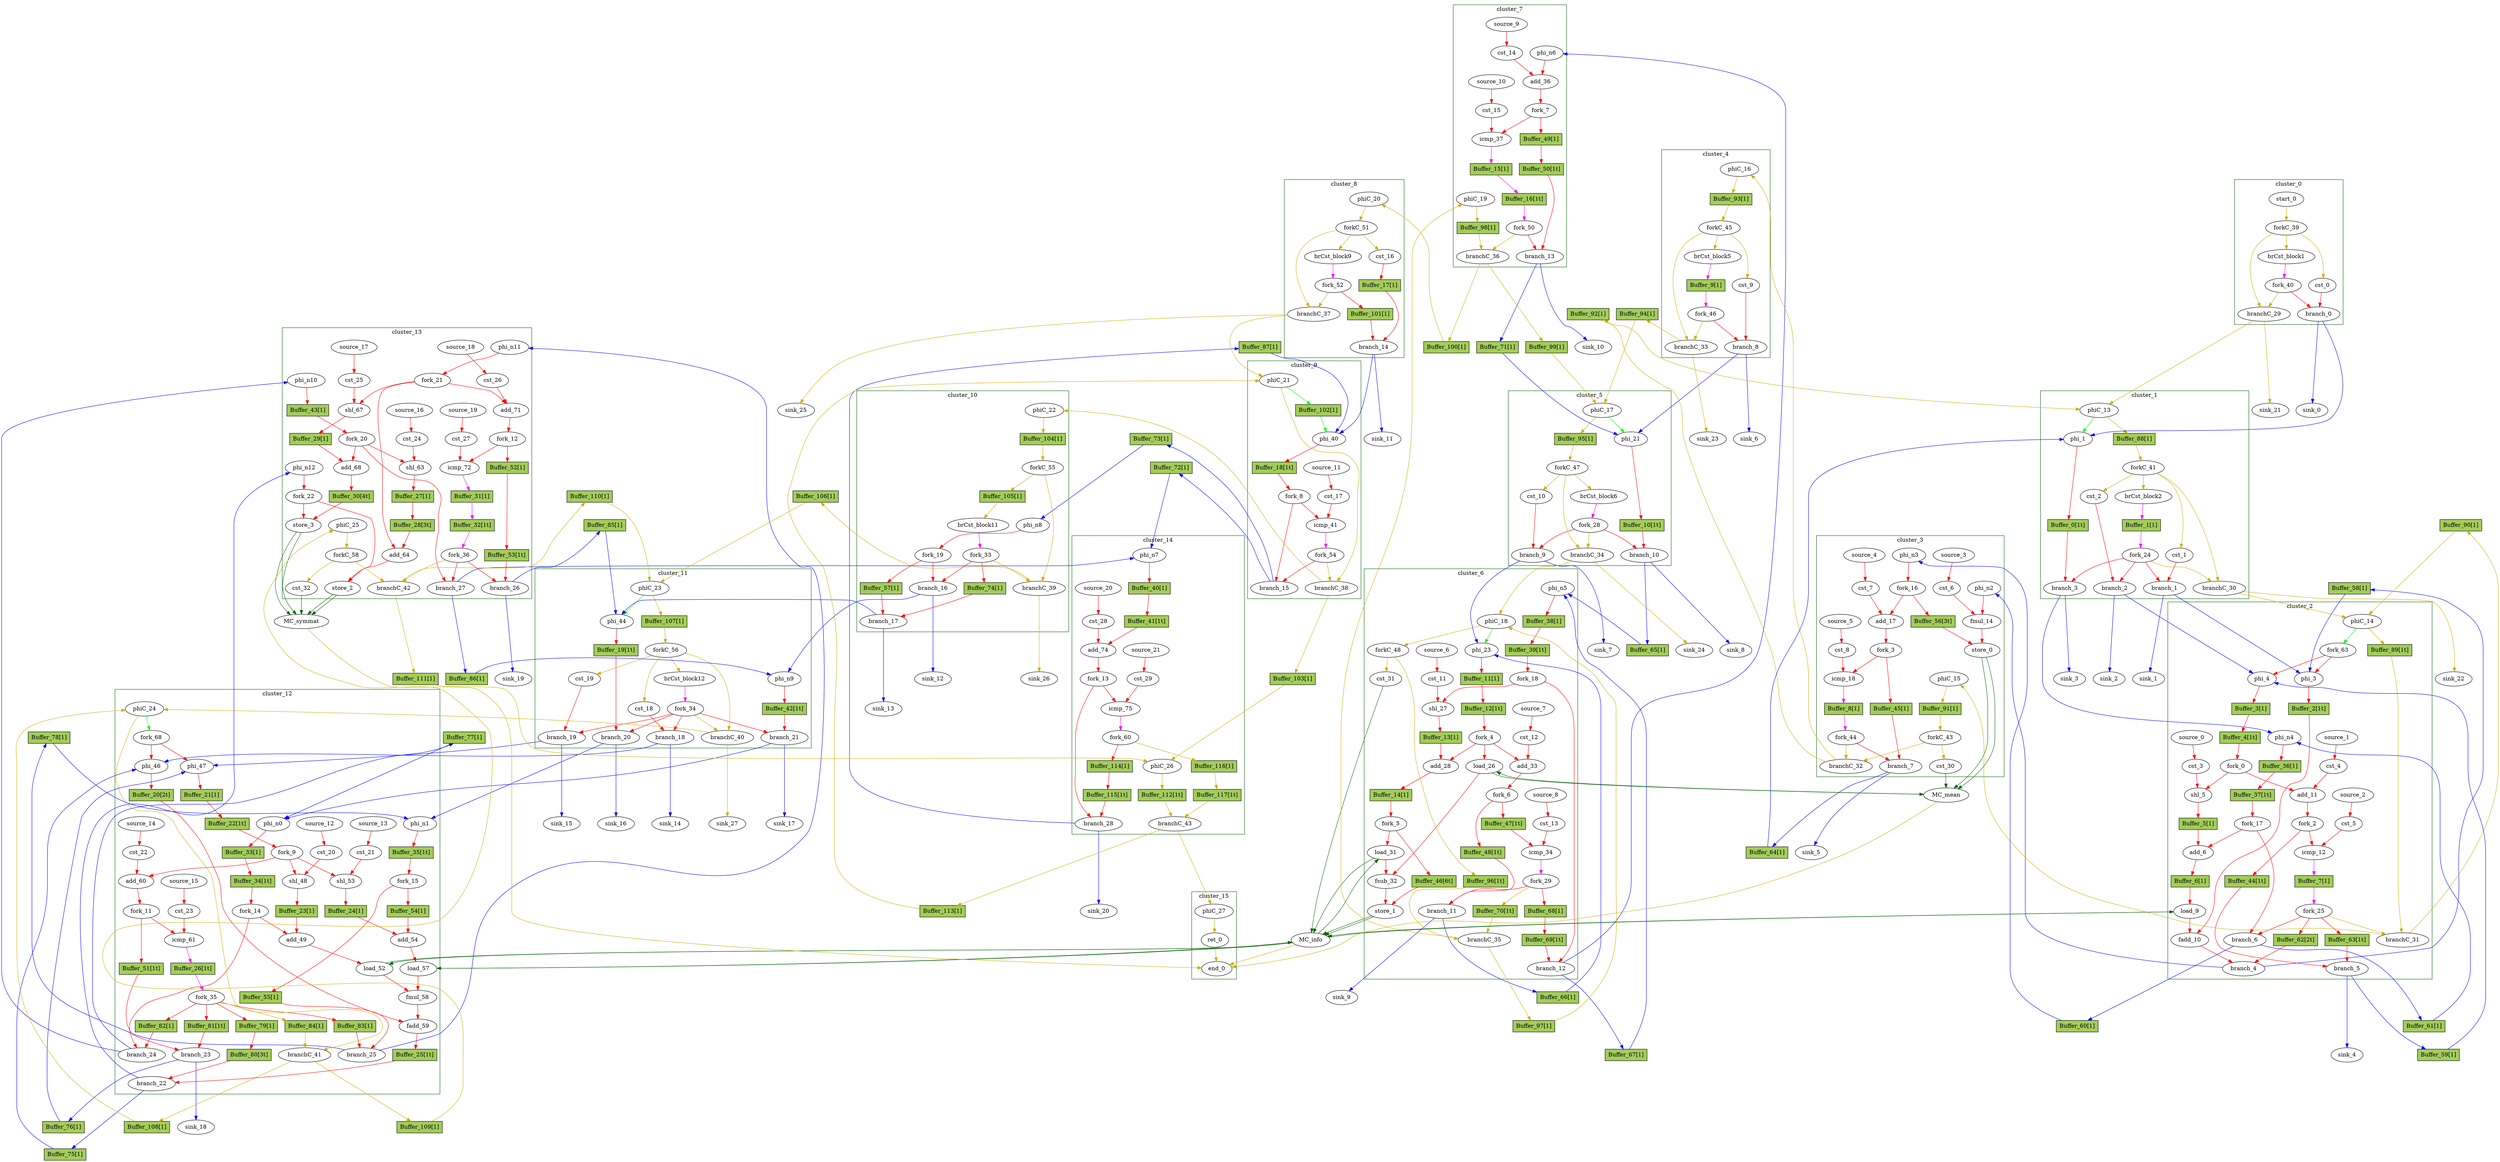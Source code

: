 Digraph G {
	splines=spline;
	subgraph cluster_cluster_11 {
	color = "darkgreen";
label = "cluster_11";
		"phi_44" [type="Mux", in="in1?:1 in2:6 in3:6 ", out="out1:6", bbID=12, delay=1.397];
		"brCst_block12" [type="Constant", in="in1:1", out="out1:1", bbID=12, value="0x1"];
		"cst_18" [type="Constant", in="in1:32", out="out1:32", bbID=12, value="0x00000000"];
		"cst_19" [type="Constant", in="in1:1", out="out1:1", bbID=12, value="0x00000000"];
		"phi_n9" [type="Merge", in="in1:6 in2:6 ", out="out1:6", bbID=12, delay=1.397];
		"branch_18" [type="Branch", in="in1:32 in2?:1", out="out1+:32 out2-:32", bbID=12];
		"branch_19" [type="Branch", in="in1:1 in2?:1", out="out1+:1 out2-:1", bbID=12];
		"branch_20" [type="Branch", in="in1:6 in2?:1", out="out1+:6 out2-:6", bbID=12];
		"branch_21" [type="Branch", in="in1:6 in2?:1", out="out1+:6 out2-:6", bbID=12];
		"fork_34" [type="Fork", in="in1:1", out="out1:1 out2:1 out3:1 out4:1 out5:1 ", bbID=12];
		"phiC_23" [type="CntrlMerge", in="in1:0 in2:0 ", out="out1:0 out2?:1", bbID=12, delay=0.0];
		"forkC_56" [type="Fork", in="in1:0", out="out1:0 out2:0 out3:0 out4:0 ", bbID=12];
		"branchC_40" [type="Branch", in="in1:0 in2?:1", out="out1+:0 out2-:0", bbID=12];
		"Buffer_19" [type="Buffer", in="in1:32", out="out1:32", bbID=3, slots=1, transparent=true, label="Buffer_19[1t]", shape="box", style="filled", fillcolor="darkolivegreen3", height=0.4];
		"Buffer_42" [type="Buffer", in="in1:32", out="out1:32", bbID=3, slots=1, transparent=true, label="Buffer_42[1t]", shape="box", style="filled", fillcolor="darkolivegreen3", height=0.4];
		"Buffer_107" [type="Buffer", in="in1:32", out="out1:32", bbID=3, slots=1, transparent=false, label="Buffer_107[1]", shape="box", style="filled", fillcolor="darkolivegreen3", height=0.4];
	}
	subgraph cluster_cluster_10 {
	color = "darkgreen";
label = "cluster_10";
		"brCst_block11" [type="Constant", in="in1:1", out="out1:1", bbID=11, value="0x1"];
		"phi_n8" [type="Merge", in="in1:6 ", out="out1:6", bbID=11, delay=0.0];
		"fork_19" [type="Fork", in="in1:6", out="out1:6 out2:6 ", bbID=11];
		"branch_16" [type="Branch", in="in1:6 in2?:1", out="out1+:6 out2-:6", bbID=11];
		"branch_17" [type="Branch", in="in1:6 in2?:1", out="out1+:6 out2-:6", bbID=11];
		"fork_33" [type="Fork", in="in1:1", out="out1:1 out2:1 out3:1 ", bbID=11];
		"phiC_22" [type="Merge", in="in1:0 ", out="out1:0", bbID=11, delay=0.0];
		"forkC_55" [type="Fork", in="in1:0", out="out1:0 out2:0 ", bbID=11];
		"branchC_39" [type="Branch", in="in1:0 in2?:1", out="out1+:0 out2-:0", bbID=11];
		"Buffer_57" [type="Buffer", in="in1:32", out="out1:32", bbID=3, slots=1, transparent=false, label="Buffer_57[1]", shape="box", style="filled", fillcolor="darkolivegreen3", height=0.4];
		"Buffer_74" [type="Buffer", in="in1:32", out="out1:32", bbID=3, slots=1, transparent=false, label="Buffer_74[1]", shape="box", style="filled", fillcolor="darkolivegreen3", height=0.4];
		"Buffer_104" [type="Buffer", in="in1:32", out="out1:32", bbID=3, slots=1, transparent=false, label="Buffer_104[1]", shape="box", style="filled", fillcolor="darkolivegreen3", height=0.4];
		"Buffer_105" [type="Buffer", in="in1:32", out="out1:32", bbID=3, slots=1, transparent=false, label="Buffer_105[1]", shape="box", style="filled", fillcolor="darkolivegreen3", height=0.4];
	}
	subgraph cluster_cluster_6 {
	color = "darkgreen";
label = "cluster_6";
		"phi_23" [type="Mux", in="in1?:1 in2:6 in3:6 ", out="out1:6", bbID=7, delay=1.397];
		"load_26" [type="Operator", in="in1:32 in2:6 ", out="out1:32 out2:6 ", bbID=7, II=1, delay=1.412, latency=2, op="mc_load_op", portId=0];
		"cst_11" [type="Constant", in="in1:3", out="out1:3", bbID=7, value="0x00000005"];
		"shl_27" [type="Operator", in="in1:11 in2:11 ", out="out1:11 ", bbID=7, II=1, delay=0.0, latency=0, op="shl_op"];
		"add_28" [type="Operator", in="in1:12 in2:12 ", out="out1:12 ", bbID=7, II=1, delay=2.287, latency=0, op="add_op"];
		"load_31" [type="Operator", in="in1:32 in2:12 ", out="out1:32 out2:12 ", bbID=7, II=1, delay=1.412, latency=2, op="mc_load_op", portId=1];
		"fsub_32" [type="Operator", in="in1:32 in2:32 ", out="out1:32 ", bbID=7, II=1, delay=0.0, latency=10, op="fsub_op"];
		"store_1" [type="Operator", in="in1:32 in2:12 ", out="out1:32 out2:12 ", bbID=7, II=1, delay=0.672, latency=0, op="mc_store_op", portId=0];
		"cst_12" [type="Constant", in="in1:1", out="out1:1", bbID=7, value="0x00000001"];
		"add_33" [type="Operator", in="in1:6 in2:6 ", out="out1:6 ", bbID=7, II=1, delay=2.287, latency=0, op="add_op"];
		"cst_13" [type="Constant", in="in1:6", out="out1:6", bbID=7, value="0x00000020"];
		"icmp_34" [type="Operator", in="in1:6 in2:6 ", out="out1:1 ", bbID=7, II=1, delay=1.907, latency=0, op="icmp_ult_op"];
		"phi_n5" [type="Merge", in="in1:6 in2:6 ", out="out1:6", bbID=7, delay=1.397];
		"fork_4" [type="Fork", in="in1:6", out="out1:6 out2:6 out3:6 ", bbID=7];
		"fork_5" [type="Fork", in="in1:12", out="out1:12 out2:12 ", bbID=7];
		"fork_6" [type="Fork", in="in1:6", out="out1:6 out2:6 ", bbID=7];
		"fork_18" [type="Fork", in="in1:6", out="out1:6 out2:6 ", bbID=7];
		"branch_11" [type="Branch", in="in1:6 in2?:1", out="out1+:6 out2-:6", bbID=7];
		"branch_12" [type="Branch", in="in1:6 in2?:1", out="out1+:6 out2-:6", bbID=7];
		"fork_29" [type="Fork", in="in1:1", out="out1:1 out2:1 out3:1 ", bbID=7];
		"cst_31" [type="Constant", in="in1:1", out="out1:1", bbID=7, value="0x00000001"];
		"phiC_18" [type="CntrlMerge", in="in1:0 in2:0 ", out="out1:0 out2?:1", bbID=7, delay=0.0];
		"forkC_48" [type="Fork", in="in1:0", out="out1:0 out2:0 ", bbID=7];
		"branchC_35" [type="Branch", in="in1:0 in2?:1", out="out1+:0 out2-:0", bbID=7];
		"source_6" [type="Source", out="out1:3", bbID=7];
		"source_7" [type="Source", out="out1:1", bbID=7];
		"source_8" [type="Source", out="out1:6", bbID=7];
		"Buffer_11" [type="Buffer", in="in1:32", out="out1:32", bbID=3, slots=1, transparent=false, label="Buffer_11[1]", shape="box", style="filled", fillcolor="darkolivegreen3", height=0.4];
		"Buffer_12" [type="Buffer", in="in1:32", out="out1:32", bbID=3, slots=1, transparent=true, label="Buffer_12[1t]", shape="box", style="filled", fillcolor="darkolivegreen3", height=0.4];
		"Buffer_13" [type="Buffer", in="in1:32", out="out1:32", bbID=3, slots=1, transparent=false, label="Buffer_13[1]", shape="box", style="filled", fillcolor="darkolivegreen3", height=0.4];
		"Buffer_14" [type="Buffer", in="in1:32", out="out1:32", bbID=3, slots=1, transparent=false, label="Buffer_14[1]", shape="box", style="filled", fillcolor="darkolivegreen3", height=0.4];
		"Buffer_38" [type="Buffer", in="in1:32", out="out1:32", bbID=3, slots=1, transparent=false, label="Buffer_38[1]", shape="box", style="filled", fillcolor="darkolivegreen3", height=0.4];
		"Buffer_39" [type="Buffer", in="in1:32", out="out1:32", bbID=3, slots=1, transparent=true, label="Buffer_39[1t]", shape="box", style="filled", fillcolor="darkolivegreen3", height=0.4];
		"Buffer_46" [type="Buffer", in="in1:32", out="out1:32", bbID=3, slots=6, transparent=true, label="Buffer_46[6t]", shape="box", style="filled", fillcolor="darkolivegreen3", height=0.4];
		"Buffer_47" [type="Buffer", in="in1:32", out="out1:32", bbID=3, slots=1, transparent=true, label="Buffer_47[1t]", shape="box", style="filled", fillcolor="darkolivegreen3", height=0.4];
		"Buffer_48" [type="Buffer", in="in1:32", out="out1:32", bbID=3, slots=1, transparent=true, label="Buffer_48[1t]", shape="box", style="filled", fillcolor="darkolivegreen3", height=0.4];
		"Buffer_68" [type="Buffer", in="in1:32", out="out1:32", bbID=3, slots=1, transparent=false, label="Buffer_68[1]", shape="box", style="filled", fillcolor="darkolivegreen3", height=0.4];
		"Buffer_69" [type="Buffer", in="in1:32", out="out1:32", bbID=3, slots=1, transparent=true, label="Buffer_69[1t]", shape="box", style="filled", fillcolor="darkolivegreen3", height=0.4];
		"Buffer_70" [type="Buffer", in="in1:32", out="out1:32", bbID=3, slots=1, transparent=true, label="Buffer_70[1t]", shape="box", style="filled", fillcolor="darkolivegreen3", height=0.4];
		"Buffer_96" [type="Buffer", in="in1:32", out="out1:32", bbID=3, slots=1, transparent=true, label="Buffer_96[1t]", shape="box", style="filled", fillcolor="darkolivegreen3", height=0.4];
	}
	subgraph cluster_cluster_5 {
	color = "darkgreen";
label = "cluster_5";
		"phi_21" [type="Mux", in="in1?:1 in2:6 in3:6 ", out="out1:6", bbID=6, delay=1.397];
		"brCst_block6" [type="Constant", in="in1:1", out="out1:1", bbID=6, value="0x1"];
		"cst_10" [type="Constant", in="in1:1", out="out1:1", bbID=6, value="0x00000000"];
		"branch_9" [type="Branch", in="in1:1 in2?:1", out="out1+:1 out2-:1", bbID=6];
		"branch_10" [type="Branch", in="in1:6 in2?:1", out="out1+:6 out2-:6", bbID=6];
		"fork_28" [type="Fork", in="in1:1", out="out1:1 out2:1 out3:1 ", bbID=6];
		"phiC_17" [type="CntrlMerge", in="in1:0 in2:0 ", out="out1:0 out2?:1", bbID=6, delay=0.0];
		"forkC_47" [type="Fork", in="in1:0", out="out1:0 out2:0 out3:0 ", bbID=6];
		"branchC_34" [type="Branch", in="in1:0 in2?:1", out="out1+:0 out2-:0", bbID=6];
		"Buffer_10" [type="Buffer", in="in1:32", out="out1:32", bbID=3, slots=1, transparent=true, label="Buffer_10[1t]", shape="box", style="filled", fillcolor="darkolivegreen3", height=0.4];
		"Buffer_95" [type="Buffer", in="in1:32", out="out1:32", bbID=3, slots=1, transparent=false, label="Buffer_95[1]", shape="box", style="filled", fillcolor="darkolivegreen3", height=0.4];
	}
	subgraph cluster_cluster_3 {
	color = "darkgreen";
label = "cluster_3";
		"cst_6" [type="Constant", in="in1:32", out="out1:32", bbID=4, value="0x3D000000"];
		"fmul_14" [type="Operator", in="in1:32 in2:32 ", out="out1:32 ", bbID=4, II=1, delay=0.0, latency=6, op="fmul_op"];
		"store_0" [type="Operator", in="in1:32 in2:6 ", out="out1:32 out2:6 ", bbID=4, II=1, delay=0.672, latency=0, op="mc_store_op", portId=0];
		"cst_7" [type="Constant", in="in1:1", out="out1:1", bbID=4, value="0x00000001"];
		"add_17" [type="Operator", in="in1:6 in2:6 ", out="out1:6 ", bbID=4, II=1, delay=2.287, latency=0, op="add_op"];
		"cst_8" [type="Constant", in="in1:6", out="out1:6", bbID=4, value="0x00000020"];
		"icmp_18" [type="Operator", in="in1:6 in2:6 ", out="out1:1 ", bbID=4, II=1, delay=1.907, latency=0, op="icmp_ult_op"];
		"phi_n2" [type="Merge", in="in1:32 ", out="out1:32", bbID=4, delay=0.0];
		"phi_n3" [type="Merge", in="in1:6 ", out="out1:6", bbID=4, delay=0.0];
		"fork_3" [type="Fork", in="in1:6", out="out1:6 out2:6 ", bbID=4];
		"fork_16" [type="Fork", in="in1:6", out="out1:6 out2:6 ", bbID=4];
		"branch_7" [type="Branch", in="in1:6 in2?:1", out="out1+:6 out2-:6", bbID=4];
		"cst_30" [type="Constant", in="in1:1", out="out1:1", bbID=4, value="0x00000001"];
		"phiC_15" [type="Merge", in="in1:0 ", out="out1:0", bbID=4, delay=0.0];
		"forkC_43" [type="Fork", in="in1:0", out="out1:0 out2:0 ", bbID=4];
		"branchC_32" [type="Branch", in="in1:0 in2?:1", out="out1+:0 out2-:0", bbID=4];
		"fork_44" [type="Fork", in="in1:1", out="out1:1 out2:1 ", bbID=4];
		"source_3" [type="Source", out="out1:32", bbID=4];
		"source_4" [type="Source", out="out1:1", bbID=4];
		"source_5" [type="Source", out="out1:6", bbID=4];
		"Buffer_8" [type="Buffer", in="in1:32", out="out1:32", bbID=3, slots=1, transparent=false, label="Buffer_8[1]", shape="box", style="filled", fillcolor="darkolivegreen3", height=0.4];
		"Buffer_45" [type="Buffer", in="in1:32", out="out1:32", bbID=3, slots=1, transparent=false, label="Buffer_45[1]", shape="box", style="filled", fillcolor="darkolivegreen3", height=0.4];
		"Buffer_56" [type="Buffer", in="in1:32", out="out1:32", bbID=3, slots=3, transparent=true, label="Buffer_56[3t]", shape="box", style="filled", fillcolor="darkolivegreen3", height=0.4];
		"Buffer_91" [type="Buffer", in="in1:32", out="out1:32", bbID=3, slots=1, transparent=false, label="Buffer_91[1]", shape="box", style="filled", fillcolor="darkolivegreen3", height=0.4];
	}
	subgraph cluster_cluster_14 {
	color = "darkgreen";
label = "cluster_14";
		"cst_28" [type="Constant", in="in1:1", out="out1:1", bbID=15, value="0x00000001"];
		"add_74" [type="Operator", in="in1:6 in2:6 ", out="out1:6 ", bbID=15, II=1, delay=2.287, latency=0, op="add_op"];
		"cst_29" [type="Constant", in="in1:6", out="out1:6", bbID=15, value="0x00000020"];
		"icmp_75" [type="Operator", in="in1:6 in2:6 ", out="out1:1 ", bbID=15, II=1, delay=1.907, latency=0, op="icmp_ult_op"];
		"phi_n7" [type="Merge", in="in1:6 in2:6 ", out="out1:6", bbID=15, delay=1.397];
		"fork_13" [type="Fork", in="in1:6", out="out1:6 out2:6 ", bbID=15];
		"branch_28" [type="Branch", in="in1:6 in2?:1", out="out1+:6 out2-:6", bbID=15];
		"phiC_26" [type="Merge", in="in1:0 in2:0 ", out="out1:0", bbID=15, delay=0.0];
		"branchC_43" [type="Branch", in="in1:0 in2?:1", out="out1+:0 out2-:0", bbID=15];
		"fork_60" [type="Fork", in="in1:1", out="out1:1 out2:1 ", bbID=15];
		"source_20" [type="Source", out="out1:1", bbID=15];
		"source_21" [type="Source", out="out1:6", bbID=15];
		"Buffer_40" [type="Buffer", in="in1:32", out="out1:32", bbID=3, slots=1, transparent=false, label="Buffer_40[1]", shape="box", style="filled", fillcolor="darkolivegreen3", height=0.4];
		"Buffer_41" [type="Buffer", in="in1:32", out="out1:32", bbID=3, slots=1, transparent=true, label="Buffer_41[1t]", shape="box", style="filled", fillcolor="darkolivegreen3", height=0.4];
		"Buffer_112" [type="Buffer", in="in1:32", out="out1:32", bbID=3, slots=1, transparent=true, label="Buffer_112[1t]", shape="box", style="filled", fillcolor="darkolivegreen3", height=0.4];
		"Buffer_114" [type="Buffer", in="in1:32", out="out1:32", bbID=3, slots=1, transparent=false, label="Buffer_114[1]", shape="box", style="filled", fillcolor="darkolivegreen3", height=0.4];
		"Buffer_115" [type="Buffer", in="in1:32", out="out1:32", bbID=3, slots=1, transparent=true, label="Buffer_115[1t]", shape="box", style="filled", fillcolor="darkolivegreen3", height=0.4];
		"Buffer_116" [type="Buffer", in="in1:32", out="out1:32", bbID=3, slots=1, transparent=false, label="Buffer_116[1]", shape="box", style="filled", fillcolor="darkolivegreen3", height=0.4];
		"Buffer_117" [type="Buffer", in="in1:32", out="out1:32", bbID=3, slots=1, transparent=true, label="Buffer_117[1t]", shape="box", style="filled", fillcolor="darkolivegreen3", height=0.4];
	}
	subgraph cluster_cluster_12 {
	color = "darkgreen";
label = "cluster_12";
		"phi_46" [type="Mux", in="in1?:1 in2:32 in3:32 ", out="out1:32", bbID=13, delay=1.397];
		"phi_47" [type="Mux", in="in1?:1 in2:6 in3:6 ", out="out1:6", bbID=13, delay=1.397];
		"cst_20" [type="Constant", in="in1:3", out="out1:3", bbID=13, value="0x00000005"];
		"shl_48" [type="Operator", in="in1:11 in2:11 ", out="out1:11 ", bbID=13, II=1, delay=0.0, latency=0, op="shl_op"];
		"add_49" [type="Operator", in="in1:12 in2:12 ", out="out1:12 ", bbID=13, II=1, delay=2.287, latency=0, op="add_op"];
		"load_52" [type="Operator", in="in1:32 in2:12 ", out="out1:32 out2:12 ", bbID=13, II=1, delay=1.412, latency=2, op="mc_load_op", portId=2];
		"cst_21" [type="Constant", in="in1:3", out="out1:3", bbID=13, value="0x00000005"];
		"shl_53" [type="Operator", in="in1:11 in2:11 ", out="out1:11 ", bbID=13, II=1, delay=0.0, latency=0, op="shl_op"];
		"add_54" [type="Operator", in="in1:12 in2:12 ", out="out1:12 ", bbID=13, II=1, delay=2.287, latency=0, op="add_op"];
		"load_57" [type="Operator", in="in1:32 in2:12 ", out="out1:32 out2:12 ", bbID=13, II=1, delay=1.412, latency=2, op="mc_load_op", portId=3];
		"fmul_58" [type="Operator", in="in1:32 in2:32 ", out="out1:32 ", bbID=13, II=1, delay=0.0, latency=6, op="fmul_op"];
		"fadd_59" [type="Operator", in="in1:32 in2:32 ", out="out1:32 ", bbID=13, II=1, delay=0.0, latency=10, op="fadd_op"];
		"cst_22" [type="Constant", in="in1:1", out="out1:1", bbID=13, value="0x00000001"];
		"add_60" [type="Operator", in="in1:6 in2:6 ", out="out1:6 ", bbID=13, II=1, delay=2.287, latency=0, op="add_op"];
		"cst_23" [type="Constant", in="in1:6", out="out1:6", bbID=13, value="0x00000020"];
		"icmp_61" [type="Operator", in="in1:6 in2:6 ", out="out1:1 ", bbID=13, II=1, delay=1.907, latency=0, op="icmp_ult_op"];
		"phi_n0" [type="Merge", in="in1:6 in2:6 ", out="out1:6", bbID=13, delay=1.397];
		"phi_n1" [type="Merge", in="in1:6 in2:6 ", out="out1:6", bbID=13, delay=1.397];
		"fork_9" [type="Fork", in="in1:6", out="out1:6 out2:6 out3:6 ", bbID=13];
		"fork_11" [type="Fork", in="in1:6", out="out1:6 out2:6 ", bbID=13];
		"fork_14" [type="Fork", in="in1:6", out="out1:6 out2:6 ", bbID=13];
		"fork_15" [type="Fork", in="in1:6", out="out1:6 out2:6 ", bbID=13];
		"branch_22" [type="Branch", in="in1:32 in2?:1", out="out1+:32 out2-:32", bbID=13];
		"branch_23" [type="Branch", in="in1:6 in2?:1", out="out1+:6 out2-:6", bbID=13];
		"branch_24" [type="Branch", in="in1:6 in2?:1", out="out1+:6 out2-:6", bbID=13];
		"branch_25" [type="Branch", in="in1:6 in2?:1", out="out1+:6 out2-:6", bbID=13];
		"fork_35" [type="Fork", in="in1:1", out="out1:1 out2:1 out3:1 out4:1 out5:1 ", bbID=13];
		"phiC_24" [type="CntrlMerge", in="in1:0 in2:0 ", out="out1:0 out2?:1", bbID=13, delay=0.0];
		"branchC_41" [type="Branch", in="in1:0 in2?:1", out="out1+:0 out2-:0", bbID=13];
		"source_12" [type="Source", out="out1:3", bbID=13];
		"source_13" [type="Source", out="out1:3", bbID=13];
		"source_14" [type="Source", out="out1:1", bbID=13];
		"source_15" [type="Source", out="out1:6", bbID=13];
		"fork_68" [type="Fork", in="in1:1", out="out1:1 out2:1 ", bbID=13];
		"Buffer_20" [type="Buffer", in="in1:32", out="out1:32", bbID=3, slots=2, transparent=true, label="Buffer_20[2t]", shape="box", style="filled", fillcolor="darkolivegreen3", height=0.4];
		"Buffer_21" [type="Buffer", in="in1:32", out="out1:32", bbID=3, slots=1, transparent=false, label="Buffer_21[1]", shape="box", style="filled", fillcolor="darkolivegreen3", height=0.4];
		"Buffer_22" [type="Buffer", in="in1:32", out="out1:32", bbID=3, slots=1, transparent=true, label="Buffer_22[1t]", shape="box", style="filled", fillcolor="darkolivegreen3", height=0.4];
		"Buffer_23" [type="Buffer", in="in1:32", out="out1:32", bbID=3, slots=1, transparent=false, label="Buffer_23[1]", shape="box", style="filled", fillcolor="darkolivegreen3", height=0.4];
		"Buffer_24" [type="Buffer", in="in1:32", out="out1:32", bbID=3, slots=1, transparent=false, label="Buffer_24[1]", shape="box", style="filled", fillcolor="darkolivegreen3", height=0.4];
		"Buffer_25" [type="Buffer", in="in1:32", out="out1:32", bbID=3, slots=1, transparent=true, label="Buffer_25[1t]", shape="box", style="filled", fillcolor="darkolivegreen3", height=0.4];
		"Buffer_26" [type="Buffer", in="in1:32", out="out1:32", bbID=3, slots=1, transparent=true, label="Buffer_26[1t]", shape="box", style="filled", fillcolor="darkolivegreen3", height=0.4];
		"Buffer_33" [type="Buffer", in="in1:32", out="out1:32", bbID=3, slots=1, transparent=false, label="Buffer_33[1]", shape="box", style="filled", fillcolor="darkolivegreen3", height=0.4];
		"Buffer_34" [type="Buffer", in="in1:32", out="out1:32", bbID=3, slots=1, transparent=true, label="Buffer_34[1t]", shape="box", style="filled", fillcolor="darkolivegreen3", height=0.4];
		"Buffer_35" [type="Buffer", in="in1:32", out="out1:32", bbID=3, slots=1, transparent=true, label="Buffer_35[1t]", shape="box", style="filled", fillcolor="darkolivegreen3", height=0.4];
		"Buffer_51" [type="Buffer", in="in1:32", out="out1:32", bbID=3, slots=1, transparent=true, label="Buffer_51[1t]", shape="box", style="filled", fillcolor="darkolivegreen3", height=0.4];
		"Buffer_54" [type="Buffer", in="in1:32", out="out1:32", bbID=3, slots=1, transparent=false, label="Buffer_54[1]", shape="box", style="filled", fillcolor="darkolivegreen3", height=0.4];
		"Buffer_55" [type="Buffer", in="in1:32", out="out1:32", bbID=3, slots=1, transparent=false, label="Buffer_55[1]", shape="box", style="filled", fillcolor="darkolivegreen3", height=0.4];
		"Buffer_79" [type="Buffer", in="in1:32", out="out1:32", bbID=3, slots=1, transparent=false, label="Buffer_79[1]", shape="box", style="filled", fillcolor="darkolivegreen3", height=0.4];
		"Buffer_80" [type="Buffer", in="in1:32", out="out1:32", bbID=3, slots=3, transparent=true, label="Buffer_80[3t]", shape="box", style="filled", fillcolor="darkolivegreen3", height=0.4];
		"Buffer_81" [type="Buffer", in="in1:32", out="out1:32", bbID=3, slots=1, transparent=true, label="Buffer_81[1t]", shape="box", style="filled", fillcolor="darkolivegreen3", height=0.4];
		"Buffer_82" [type="Buffer", in="in1:32", out="out1:32", bbID=3, slots=1, transparent=false, label="Buffer_82[1]", shape="box", style="filled", fillcolor="darkolivegreen3", height=0.4];
		"Buffer_83" [type="Buffer", in="in1:32", out="out1:32", bbID=3, slots=1, transparent=false, label="Buffer_83[1]", shape="box", style="filled", fillcolor="darkolivegreen3", height=0.4];
		"Buffer_84" [type="Buffer", in="in1:32", out="out1:32", bbID=3, slots=1, transparent=false, label="Buffer_84[1]", shape="box", style="filled", fillcolor="darkolivegreen3", height=0.4];
	}
	subgraph cluster_cluster_4 {
	color = "darkgreen";
label = "cluster_4";
		"brCst_block5" [type="Constant", in="in1:1", out="out1:1", bbID=5, value="0x1"];
		"cst_9" [type="Constant", in="in1:1", out="out1:1", bbID=5, value="0x00000000"];
		"branch_8" [type="Branch", in="in1:1 in2?:1", out="out1+:1 out2-:1", bbID=5];
		"phiC_16" [type="Merge", in="in1:0 ", out="out1:0", bbID=5, delay=0.0];
		"forkC_45" [type="Fork", in="in1:0", out="out1:0 out2:0 out3:0 ", bbID=5];
		"branchC_33" [type="Branch", in="in1:0 in2?:1", out="out1+:0 out2-:0", bbID=5];
		"fork_46" [type="Fork", in="in1:1", out="out1:1 out2:1 ", bbID=5];
		"Buffer_9" [type="Buffer", in="in1:32", out="out1:32", bbID=3, slots=1, transparent=false, label="Buffer_9[1]", shape="box", style="filled", fillcolor="darkolivegreen3", height=0.4];
		"Buffer_93" [type="Buffer", in="in1:32", out="out1:32", bbID=3, slots=1, transparent=false, label="Buffer_93[1]", shape="box", style="filled", fillcolor="darkolivegreen3", height=0.4];
	}
	subgraph cluster_cluster_1 {
	color = "darkgreen";
label = "cluster_1";
		"phi_1" [type="Mux", in="in1?:1 in2:6 in3:6 ", out="out1:6", bbID=2, delay=1.397];
		"brCst_block2" [type="Constant", in="in1:1", out="out1:1", bbID=2, value="0x1"];
		"cst_1" [type="Constant", in="in1:32", out="out1:32", bbID=2, value="0x00000000"];
		"cst_2" [type="Constant", in="in1:1", out="out1:1", bbID=2, value="0x00000000"];
		"branch_1" [type="Branch", in="in1:32 in2?:1", out="out1+:32 out2-:32", bbID=2];
		"branch_2" [type="Branch", in="in1:1 in2?:1", out="out1+:1 out2-:1", bbID=2];
		"branch_3" [type="Branch", in="in1:6 in2?:1", out="out1+:6 out2-:6", bbID=2];
		"fork_24" [type="Fork", in="in1:1", out="out1:1 out2:1 out3:1 out4:1 ", bbID=2];
		"phiC_13" [type="CntrlMerge", in="in1:0 in2:0 ", out="out1:0 out2?:1", bbID=2, delay=0.0];
		"forkC_41" [type="Fork", in="in1:0", out="out1:0 out2:0 out3:0 out4:0 ", bbID=2];
		"branchC_30" [type="Branch", in="in1:0 in2?:1", out="out1+:0 out2-:0", bbID=2];
		"Buffer_0" [type="Buffer", in="in1:32", out="out1:32", bbID=3, slots=1, transparent=true, label="Buffer_0[1t]", shape="box", style="filled", fillcolor="darkolivegreen3", height=0.4];
		"Buffer_1" [type="Buffer", in="in1:32", out="out1:32", bbID=3, slots=1, transparent=false, label="Buffer_1[1]", shape="box", style="filled", fillcolor="darkolivegreen3", height=0.4];
		"Buffer_88" [type="Buffer", in="in1:32", out="out1:32", bbID=3, slots=1, transparent=false, label="Buffer_88[1]", shape="box", style="filled", fillcolor="darkolivegreen3", height=0.4];
	}
	subgraph cluster_cluster_2 {
	color = "darkgreen";
label = "cluster_2";
		"phi_3" [type="Mux", in="in1?:1 in2:32 in3:32 ", out="out1:32", bbID=3, delay=1.397];
		"phi_4" [type="Mux", in="in1?:1 in2:6 in3:6 ", out="out1:6", bbID=3, delay=1.397];
		"cst_3" [type="Constant", in="in1:3", out="out1:3", bbID=3, value="0x00000005"];
		"shl_5" [type="Operator", in="in1:11 in2:11 ", out="out1:11 ", bbID=3, II=1, delay=0.0, latency=0, op="shl_op"];
		"add_6" [type="Operator", in="in1:12 in2:12 ", out="out1:12 ", bbID=3, II=1, delay=2.287, latency=0, op="add_op"];
		"load_9" [type="Operator", in="in1:32 in2:12 ", out="out1:32 out2:12 ", bbID=3, II=1, delay=1.412, latency=2, op="mc_load_op", portId=0];
		"fadd_10" [type="Operator", in="in1:32 in2:32 ", out="out1:32 ", bbID=3, II=1, delay=0.0, latency=10, op="fadd_op"];
		"cst_4" [type="Constant", in="in1:1", out="out1:1", bbID=3, value="0x00000001"];
		"add_11" [type="Operator", in="in1:6 in2:6 ", out="out1:6 ", bbID=3, II=1, delay=2.287, latency=0, op="add_op"];
		"cst_5" [type="Constant", in="in1:6", out="out1:6", bbID=3, value="0x00000020"];
		"icmp_12" [type="Operator", in="in1:6 in2:6 ", out="out1:1 ", bbID=3, II=1, delay=1.907, latency=0, op="icmp_ult_op"];
		"phi_n4" [type="Merge", in="in1:6 in2:6 ", out="out1:6", bbID=3, delay=1.397];
		"fork_0" [type="Fork", in="in1:6", out="out1:6 out2:6 ", bbID=3];
		"fork_2" [type="Fork", in="in1:6", out="out1:6 out2:6 ", bbID=3];
		"fork_17" [type="Fork", in="in1:6", out="out1:6 out2:6 ", bbID=3];
		"branch_4" [type="Branch", in="in1:32 in2?:1", out="out1+:32 out2-:32", bbID=3];
		"branch_5" [type="Branch", in="in1:6 in2?:1", out="out1+:6 out2-:6", bbID=3];
		"branch_6" [type="Branch", in="in1:6 in2?:1", out="out1+:6 out2-:6", bbID=3];
		"fork_25" [type="Fork", in="in1:1", out="out1:1 out2:1 out3:1 out4:1 ", bbID=3];
		"phiC_14" [type="CntrlMerge", in="in1:0 in2:0 ", out="out1:0 out2?:1", bbID=3, delay=0.0];
		"branchC_31" [type="Branch", in="in1:0 in2?:1", out="out1+:0 out2-:0", bbID=3];
		"source_0" [type="Source", out="out1:3", bbID=3];
		"source_1" [type="Source", out="out1:1", bbID=3];
		"source_2" [type="Source", out="out1:6", bbID=3];
		"fork_63" [type="Fork", in="in1:1", out="out1:1 out2:1 ", bbID=3];
		"Buffer_2" [type="Buffer", in="in1:32", out="out1:32", bbID=3, slots=1, transparent=true, label="Buffer_2[1t]", shape="box", style="filled", fillcolor="darkolivegreen3", height=0.4];
		"Buffer_3" [type="Buffer", in="in1:32", out="out1:32", bbID=3, slots=1, transparent=false, label="Buffer_3[1]", shape="box", style="filled", fillcolor="darkolivegreen3", height=0.4];
		"Buffer_4" [type="Buffer", in="in1:32", out="out1:32", bbID=3, slots=1, transparent=true, label="Buffer_4[1t]", shape="box", style="filled", fillcolor="darkolivegreen3", height=0.4];
		"Buffer_5" [type="Buffer", in="in1:32", out="out1:32", bbID=3, slots=1, transparent=false, label="Buffer_5[1]", shape="box", style="filled", fillcolor="darkolivegreen3", height=0.4];
		"Buffer_6" [type="Buffer", in="in1:32", out="out1:32", bbID=3, slots=1, transparent=false, label="Buffer_6[1]", shape="box", style="filled", fillcolor="darkolivegreen3", height=0.4];
		"Buffer_7" [type="Buffer", in="in1:32", out="out1:32", bbID=3, slots=1, transparent=false, label="Buffer_7[1]", shape="box", style="filled", fillcolor="darkolivegreen3", height=0.4];
		"Buffer_36" [type="Buffer", in="in1:32", out="out1:32", bbID=3, slots=1, transparent=false, label="Buffer_36[1]", shape="box", style="filled", fillcolor="darkolivegreen3", height=0.4];
		"Buffer_37" [type="Buffer", in="in1:32", out="out1:32", bbID=3, slots=1, transparent=true, label="Buffer_37[1t]", shape="box", style="filled", fillcolor="darkolivegreen3", height=0.4];
		"Buffer_44" [type="Buffer", in="in1:32", out="out1:32", bbID=3, slots=1, transparent=true, label="Buffer_44[1t]", shape="box", style="filled", fillcolor="darkolivegreen3", height=0.4];
		"Buffer_62" [type="Buffer", in="in1:32", out="out1:32", bbID=3, slots=2, transparent=true, label="Buffer_62[2t]", shape="box", style="filled", fillcolor="darkolivegreen3", height=0.4];
		"Buffer_63" [type="Buffer", in="in1:32", out="out1:32", bbID=3, slots=1, transparent=true, label="Buffer_63[1t]", shape="box", style="filled", fillcolor="darkolivegreen3", height=0.4];
		"Buffer_89" [type="Buffer", in="in1:32", out="out1:32", bbID=3, slots=1, transparent=true, label="Buffer_89[1t]", shape="box", style="filled", fillcolor="darkolivegreen3", height=0.4];
	}
	subgraph cluster_cluster_15 {
	color = "darkgreen";
label = "cluster_15";
		"ret_0" [type="Operator", in="in1:0 ", out="out1:0 ", bbID=16, II=1, delay=0.0, latency=0, op="ret_op"];
		"end_0" [type="Exit", in="in1:0*e in2:0*e in3:0*e in4:0 ", out="out1:0", bbID=0];
		"phiC_27" [type="Merge", in="in1:0 ", out="out1:0", bbID=16, delay=0.0];
	}
	subgraph cluster_cluster_9 {
	color = "darkgreen";
label = "cluster_9";
		"phi_40" [type="Mux", in="in1?:1 in2:6 in3:6 ", out="out1:6", bbID=10, delay=1.397];
		"cst_17" [type="Constant", in="in1:6", out="out1:6", bbID=10, value="0x00000020"];
		"icmp_41" [type="Operator", in="in1:6 in2:6 ", out="out1:1 ", bbID=10, II=1, delay=1.907, latency=0, op="icmp_ult_op"];
		"fork_8" [type="Fork", in="in1:6", out="out1:6 out2:6 ", bbID=10];
		"branch_15" [type="Branch", in="in1:6 in2?:1", out="out1+:6 out2-:6", bbID=10];
		"phiC_21" [type="CntrlMerge", in="in1:0 in2:0 ", out="out1:0 out2?:1", bbID=10, delay=0.0];
		"branchC_38" [type="Branch", in="in1:0 in2?:1", out="out1+:0 out2-:0", bbID=10];
		"fork_54" [type="Fork", in="in1:1", out="out1:1 out2:1 ", bbID=10];
		"source_11" [type="Source", out="out1:6", bbID=10];
		"Buffer_18" [type="Buffer", in="in1:32", out="out1:32", bbID=3, slots=1, transparent=true, label="Buffer_18[1t]", shape="box", style="filled", fillcolor="darkolivegreen3", height=0.4];
		"Buffer_102" [type="Buffer", in="in1:32", out="out1:32", bbID=3, slots=1, transparent=false, label="Buffer_102[1]", shape="box", style="filled", fillcolor="darkolivegreen3", height=0.4];
	}
	subgraph cluster_cluster_0 {
	color = "darkgreen";
label = "cluster_0";
		"brCst_block1" [type="Constant", in="in1:1", out="out1:1", bbID=1, value="0x1"];
		"cst_0" [type="Constant", in="in1:1", out="out1:1", bbID=1, value="0x00000000"];
		"branch_0" [type="Branch", in="in1:1 in2?:1", out="out1+:1 out2-:1", bbID=1];
		"start_0" [type="Entry", in="in1:0", out="out1:0", bbID=1, control="true"];
		"forkC_39" [type="Fork", in="in1:0", out="out1:0 out2:0 out3:0 ", bbID=1];
		"branchC_29" [type="Branch", in="in1:0 in2?:1", out="out1+:0 out2-:0", bbID=1];
		"fork_40" [type="Fork", in="in1:1", out="out1:1 out2:1 ", bbID=1];
	}
	subgraph cluster_cluster_8 {
	color = "darkgreen";
label = "cluster_8";
		"brCst_block9" [type="Constant", in="in1:1", out="out1:1", bbID=9, value="0x1"];
		"cst_16" [type="Constant", in="in1:1", out="out1:1", bbID=9, value="0x00000000"];
		"branch_14" [type="Branch", in="in1:1 in2?:1", out="out1+:1 out2-:1", bbID=9];
		"phiC_20" [type="Merge", in="in1:0 ", out="out1:0", bbID=9, delay=0.0];
		"forkC_51" [type="Fork", in="in1:0", out="out1:0 out2:0 out3:0 ", bbID=9];
		"branchC_37" [type="Branch", in="in1:0 in2?:1", out="out1+:0 out2-:0", bbID=9];
		"fork_52" [type="Fork", in="in1:1", out="out1:1 out2:1 ", bbID=9];
		"Buffer_17" [type="Buffer", in="in1:32", out="out1:32", bbID=3, slots=1, transparent=false, label="Buffer_17[1]", shape="box", style="filled", fillcolor="darkolivegreen3", height=0.4];
		"Buffer_101" [type="Buffer", in="in1:32", out="out1:32", bbID=3, slots=1, transparent=false, label="Buffer_101[1]", shape="box", style="filled", fillcolor="darkolivegreen3", height=0.4];
	}
	subgraph cluster_cluster_7 {
	color = "darkgreen";
label = "cluster_7";
		"cst_14" [type="Constant", in="in1:1", out="out1:1", bbID=8, value="0x00000001"];
		"add_36" [type="Operator", in="in1:6 in2:6 ", out="out1:6 ", bbID=8, II=1, delay=2.287, latency=0, op="add_op"];
		"cst_15" [type="Constant", in="in1:6", out="out1:6", bbID=8, value="0x00000020"];
		"icmp_37" [type="Operator", in="in1:6 in2:6 ", out="out1:1 ", bbID=8, II=1, delay=1.907, latency=0, op="icmp_ult_op"];
		"phi_n6" [type="Merge", in="in1:6 ", out="out1:6", bbID=8, delay=0.0];
		"fork_7" [type="Fork", in="in1:6", out="out1:6 out2:6 ", bbID=8];
		"branch_13" [type="Branch", in="in1:6 in2?:1", out="out1+:6 out2-:6", bbID=8];
		"phiC_19" [type="Merge", in="in1:0 ", out="out1:0", bbID=8, delay=0.0];
		"branchC_36" [type="Branch", in="in1:0 in2?:1", out="out1+:0 out2-:0", bbID=8];
		"fork_50" [type="Fork", in="in1:1", out="out1:1 out2:1 ", bbID=8];
		"source_9" [type="Source", out="out1:1", bbID=8];
		"source_10" [type="Source", out="out1:6", bbID=8];
		"Buffer_15" [type="Buffer", in="in1:32", out="out1:32", bbID=3, slots=1, transparent=false, label="Buffer_15[1]", shape="box", style="filled", fillcolor="darkolivegreen3", height=0.4];
		"Buffer_16" [type="Buffer", in="in1:32", out="out1:32", bbID=3, slots=1, transparent=true, label="Buffer_16[1t]", shape="box", style="filled", fillcolor="darkolivegreen3", height=0.4];
		"Buffer_49" [type="Buffer", in="in1:32", out="out1:32", bbID=3, slots=1, transparent=false, label="Buffer_49[1]", shape="box", style="filled", fillcolor="darkolivegreen3", height=0.4];
		"Buffer_50" [type="Buffer", in="in1:32", out="out1:32", bbID=3, slots=1, transparent=true, label="Buffer_50[1t]", shape="box", style="filled", fillcolor="darkolivegreen3", height=0.4];
		"Buffer_98" [type="Buffer", in="in1:32", out="out1:32", bbID=3, slots=1, transparent=false, label="Buffer_98[1]", shape="box", style="filled", fillcolor="darkolivegreen3", height=0.4];
	}
	subgraph cluster_cluster_13 {
	color = "darkgreen";
label = "cluster_13";
		"cst_24" [type="Constant", in="in1:3", out="out1:3", bbID=14, value="0x00000005"];
		"shl_63" [type="Operator", in="in1:11 in2:11 ", out="out1:11 ", bbID=14, II=1, delay=0.0, latency=0, op="shl_op"];
		"add_64" [type="Operator", in="in1:12 in2:12 ", out="out1:12 ", bbID=14, II=1, delay=2.287, latency=0, op="add_op"];
		"store_2" [type="Operator", in="in1:32 in2:12 ", out="out1:32 out2:12 ", bbID=14, II=1, delay=0.672, latency=0, op="mc_store_op", portId=0];
		"cst_25" [type="Constant", in="in1:3", out="out1:3", bbID=14, value="0x00000005"];
		"shl_67" [type="Operator", in="in1:11 in2:11 ", out="out1:11 ", bbID=14, II=1, delay=0.0, latency=0, op="shl_op"];
		"add_68" [type="Operator", in="in1:12 in2:12 ", out="out1:12 ", bbID=14, II=1, delay=2.287, latency=0, op="add_op"];
		"store_3" [type="Operator", in="in1:32 in2:12 ", out="out1:32 out2:12 ", bbID=14, II=1, delay=0.672, latency=0, op="mc_store_op", portId=1];
		"cst_26" [type="Constant", in="in1:1", out="out1:1", bbID=14, value="0x00000001"];
		"add_71" [type="Operator", in="in1:6 in2:6 ", out="out1:6 ", bbID=14, II=1, delay=2.287, latency=0, op="add_op"];
		"cst_27" [type="Constant", in="in1:6", out="out1:6", bbID=14, value="0x00000020"];
		"icmp_72" [type="Operator", in="in1:6 in2:6 ", out="out1:1 ", bbID=14, II=1, delay=1.907, latency=0, op="icmp_ult_op"];
		"phi_n10" [type="Merge", in="in1:6 ", out="out1:6", bbID=14, delay=0.0];
		"phi_n11" [type="Merge", in="in1:6 ", out="out1:6", bbID=14, delay=0.0];
		"phi_n12" [type="Merge", in="in1:32 ", out="out1:32", bbID=14, delay=0.0];
		"fork_12" [type="Fork", in="in1:6", out="out1:6 out2:6 ", bbID=14];
		"fork_20" [type="Fork", in="in1:6", out="out1:6 out2:6 out3:6 ", bbID=14];
		"fork_21" [type="Fork", in="in1:6", out="out1:6 out2:6 out3:6 ", bbID=14];
		"fork_22" [type="Fork", in="in1:32", out="out1:32 out2:32 ", bbID=14];
		"branch_26" [type="Branch", in="in1:6 in2?:1", out="out1+:6 out2-:6", bbID=14];
		"branch_27" [type="Branch", in="in1:6 in2?:1", out="out1+:6 out2-:6", bbID=14];
		"fork_36" [type="Fork", in="in1:1", out="out1:1 out2:1 out3:1 ", bbID=14];
		"cst_32" [type="Constant", in="in1:2", out="out1:2", bbID=14, value="0x00000002"];
		"phiC_25" [type="Merge", in="in1:0 ", out="out1:0", bbID=14, delay=0.0];
		"forkC_58" [type="Fork", in="in1:0", out="out1:0 out2:0 ", bbID=14];
		"branchC_42" [type="Branch", in="in1:0 in2?:1", out="out1+:0 out2-:0", bbID=14];
		"source_16" [type="Source", out="out1:3", bbID=14];
		"source_17" [type="Source", out="out1:3", bbID=14];
		"source_18" [type="Source", out="out1:1", bbID=14];
		"source_19" [type="Source", out="out1:6", bbID=14];
		"Buffer_27" [type="Buffer", in="in1:32", out="out1:32", bbID=3, slots=1, transparent=false, label="Buffer_27[1]", shape="box", style="filled", fillcolor="darkolivegreen3", height=0.4];
		"Buffer_28" [type="Buffer", in="in1:32", out="out1:32", bbID=3, slots=3, transparent=true, label="Buffer_28[3t]", shape="box", style="filled", fillcolor="darkolivegreen3", height=0.4];
		"Buffer_29" [type="Buffer", in="in1:32", out="out1:32", bbID=3, slots=1, transparent=false, label="Buffer_29[1]", shape="box", style="filled", fillcolor="darkolivegreen3", height=0.4];
		"Buffer_30" [type="Buffer", in="in1:32", out="out1:32", bbID=3, slots=4, transparent=true, label="Buffer_30[4t]", shape="box", style="filled", fillcolor="darkolivegreen3", height=0.4];
		"Buffer_31" [type="Buffer", in="in1:32", out="out1:32", bbID=3, slots=1, transparent=false, label="Buffer_31[1]", shape="box", style="filled", fillcolor="darkolivegreen3", height=0.4];
		"Buffer_32" [type="Buffer", in="in1:32", out="out1:32", bbID=3, slots=1, transparent=true, label="Buffer_32[1t]", shape="box", style="filled", fillcolor="darkolivegreen3", height=0.4];
		"Buffer_43" [type="Buffer", in="in1:32", out="out1:32", bbID=3, slots=1, transparent=false, label="Buffer_43[1]", shape="box", style="filled", fillcolor="darkolivegreen3", height=0.4];
		"Buffer_52" [type="Buffer", in="in1:32", out="out1:32", bbID=3, slots=1, transparent=false, label="Buffer_52[1]", shape="box", style="filled", fillcolor="darkolivegreen3", height=0.4];
		"Buffer_53" [type="Buffer", in="in1:32", out="out1:32", bbID=3, slots=1, transparent=true, label="Buffer_53[1t]", shape="box", style="filled", fillcolor="darkolivegreen3", height=0.4];
	}
		"MC_info" [type="MC", in="in1:32*c0 in2:12*l0a in3:12*l1a in4:12*s0a in5:32*s0d in6:12*l2a in7:12*l3a ", out="out1:32*l0d out2:32*l1d out3:32*l2d out4:32*l3d out5:0*e ", bbID=0, bbcount=1, ldcount=4, memory="info", stcount=1];
		"MC_mean" [type="MC", in="in1:32*c0 in2:6*s0a in3:32*s0d in4:6*l0a ", out="out1:32*l0d out2:0*e ", bbID=0, bbcount=1, ldcount=1, memory="mean", stcount=1];
		"MC_symmat" [type="MC", in="in1:32*c0 in2:12*s0a in3:32*s0d in4:12*s1a in5:32*s1d ", out="out1:0*e ", bbID=0, bbcount=1, ldcount=0, memory="symmat", stcount=2];
		"sink_0" [type="Sink", in="in1:1", bbID=0];
		"sink_1" [type="Sink", in="in1:32", bbID=0];
		"sink_2" [type="Sink", in="in1:1", bbID=0];
		"sink_3" [type="Sink", in="in1:6", bbID=0];
		"sink_4" [type="Sink", in="in1:6", bbID=0];
		"sink_5" [type="Sink", in="in1:6", bbID=0];
		"sink_6" [type="Sink", in="in1:1", bbID=0];
		"sink_7" [type="Sink", in="in1:1", bbID=0];
		"sink_8" [type="Sink", in="in1:6", bbID=0];
		"sink_9" [type="Sink", in="in1:6", bbID=0];
		"sink_10" [type="Sink", in="in1:6", bbID=0];
		"sink_11" [type="Sink", in="in1:1", bbID=0];
		"sink_12" [type="Sink", in="in1:6", bbID=0];
		"sink_13" [type="Sink", in="in1:6", bbID=0];
		"sink_14" [type="Sink", in="in1:32", bbID=0];
		"sink_15" [type="Sink", in="in1:1", bbID=0];
		"sink_16" [type="Sink", in="in1:6", bbID=0];
		"sink_17" [type="Sink", in="in1:6", bbID=0];
		"sink_18" [type="Sink", in="in1:6", bbID=0];
		"sink_19" [type="Sink", in="in1:6", bbID=0];
		"sink_20" [type="Sink", in="in1:6", bbID=0];
		"sink_21" [type="Sink", in="in1:0", bbID=0];
		"sink_22" [type="Sink", in="in1:0", bbID=0];
		"sink_23" [type="Sink", in="in1:0", bbID=0];
		"sink_24" [type="Sink", in="in1:0", bbID=0];
		"sink_25" [type="Sink", in="in1:0", bbID=0];
		"sink_26" [type="Sink", in="in1:0", bbID=0];
		"sink_27" [type="Sink", in="in1:0", bbID=0];
		"Buffer_58" [type="Buffer", in="in1:32", out="out1:32", bbID=3, slots=1, transparent=false, label="Buffer_58[1]", shape="box", style="filled", fillcolor="darkolivegreen3", height=0.4];
		"Buffer_59" [type="Buffer", in="in1:32", out="out1:32", bbID=3, slots=1, transparent=false, label="Buffer_59[1]", shape="box", style="filled", fillcolor="darkolivegreen3", height=0.4];
		"Buffer_60" [type="Buffer", in="in1:32", out="out1:32", bbID=3, slots=1, transparent=false, label="Buffer_60[1]", shape="box", style="filled", fillcolor="darkolivegreen3", height=0.4];
		"Buffer_61" [type="Buffer", in="in1:32", out="out1:32", bbID=3, slots=1, transparent=false, label="Buffer_61[1]", shape="box", style="filled", fillcolor="darkolivegreen3", height=0.4];
		"Buffer_64" [type="Buffer", in="in1:32", out="out1:32", bbID=3, slots=1, transparent=false, label="Buffer_64[1]", shape="box", style="filled", fillcolor="darkolivegreen3", height=0.4];
		"Buffer_65" [type="Buffer", in="in1:32", out="out1:32", bbID=3, slots=1, transparent=false, label="Buffer_65[1]", shape="box", style="filled", fillcolor="darkolivegreen3", height=0.4];
		"Buffer_66" [type="Buffer", in="in1:32", out="out1:32", bbID=3, slots=1, transparent=false, label="Buffer_66[1]", shape="box", style="filled", fillcolor="darkolivegreen3", height=0.4];
		"Buffer_67" [type="Buffer", in="in1:32", out="out1:32", bbID=3, slots=1, transparent=false, label="Buffer_67[1]", shape="box", style="filled", fillcolor="darkolivegreen3", height=0.4];
		"Buffer_71" [type="Buffer", in="in1:32", out="out1:32", bbID=3, slots=1, transparent=false, label="Buffer_71[1]", shape="box", style="filled", fillcolor="darkolivegreen3", height=0.4];
		"Buffer_72" [type="Buffer", in="in1:32", out="out1:32", bbID=3, slots=1, transparent=false, label="Buffer_72[1]", shape="box", style="filled", fillcolor="darkolivegreen3", height=0.4];
		"Buffer_73" [type="Buffer", in="in1:32", out="out1:32", bbID=3, slots=1, transparent=false, label="Buffer_73[1]", shape="box", style="filled", fillcolor="darkolivegreen3", height=0.4];
		"Buffer_75" [type="Buffer", in="in1:32", out="out1:32", bbID=3, slots=1, transparent=false, label="Buffer_75[1]", shape="box", style="filled", fillcolor="darkolivegreen3", height=0.4];
		"Buffer_76" [type="Buffer", in="in1:32", out="out1:32", bbID=3, slots=1, transparent=false, label="Buffer_76[1]", shape="box", style="filled", fillcolor="darkolivegreen3", height=0.4];
		"Buffer_77" [type="Buffer", in="in1:32", out="out1:32", bbID=3, slots=1, transparent=false, label="Buffer_77[1]", shape="box", style="filled", fillcolor="darkolivegreen3", height=0.4];
		"Buffer_78" [type="Buffer", in="in1:32", out="out1:32", bbID=3, slots=1, transparent=false, label="Buffer_78[1]", shape="box", style="filled", fillcolor="darkolivegreen3", height=0.4];
		"Buffer_85" [type="Buffer", in="in1:32", out="out1:32", bbID=3, slots=1, transparent=false, label="Buffer_85[1]", shape="box", style="filled", fillcolor="darkolivegreen3", height=0.4];
		"Buffer_86" [type="Buffer", in="in1:32", out="out1:32", bbID=3, slots=1, transparent=false, label="Buffer_86[1]", shape="box", style="filled", fillcolor="darkolivegreen3", height=0.4];
		"Buffer_87" [type="Buffer", in="in1:32", out="out1:32", bbID=3, slots=1, transparent=false, label="Buffer_87[1]", shape="box", style="filled", fillcolor="darkolivegreen3", height=0.4];
		"Buffer_90" [type="Buffer", in="in1:32", out="out1:32", bbID=3, slots=1, transparent=false, label="Buffer_90[1]", shape="box", style="filled", fillcolor="darkolivegreen3", height=0.4];
		"Buffer_92" [type="Buffer", in="in1:32", out="out1:32", bbID=3, slots=1, transparent=false, label="Buffer_92[1]", shape="box", style="filled", fillcolor="darkolivegreen3", height=0.4];
		"Buffer_94" [type="Buffer", in="in1:32", out="out1:32", bbID=3, slots=1, transparent=false, label="Buffer_94[1]", shape="box", style="filled", fillcolor="darkolivegreen3", height=0.4];
		"Buffer_97" [type="Buffer", in="in1:32", out="out1:32", bbID=3, slots=1, transparent=false, label="Buffer_97[1]", shape="box", style="filled", fillcolor="darkolivegreen3", height=0.4];
		"Buffer_99" [type="Buffer", in="in1:32", out="out1:32", bbID=3, slots=1, transparent=false, label="Buffer_99[1]", shape="box", style="filled", fillcolor="darkolivegreen3", height=0.4];
		"Buffer_100" [type="Buffer", in="in1:32", out="out1:32", bbID=3, slots=1, transparent=false, label="Buffer_100[1]", shape="box", style="filled", fillcolor="darkolivegreen3", height=0.4];
		"Buffer_103" [type="Buffer", in="in1:32", out="out1:32", bbID=3, slots=1, transparent=false, label="Buffer_103[1]", shape="box", style="filled", fillcolor="darkolivegreen3", height=0.4];
		"Buffer_106" [type="Buffer", in="in1:32", out="out1:32", bbID=3, slots=1, transparent=false, label="Buffer_106[1]", shape="box", style="filled", fillcolor="darkolivegreen3", height=0.4];
		"Buffer_108" [type="Buffer", in="in1:32", out="out1:32", bbID=3, slots=1, transparent=false, label="Buffer_108[1]", shape="box", style="filled", fillcolor="darkolivegreen3", height=0.4];
		"Buffer_109" [type="Buffer", in="in1:32", out="out1:32", bbID=3, slots=1, transparent=false, label="Buffer_109[1]", shape="box", style="filled", fillcolor="darkolivegreen3", height=0.4];
		"Buffer_110" [type="Buffer", in="in1:32", out="out1:32", bbID=3, slots=1, transparent=false, label="Buffer_110[1]", shape="box", style="filled", fillcolor="darkolivegreen3", height=0.4];
		"Buffer_111" [type="Buffer", in="in1:32", out="out1:32", bbID=3, slots=1, transparent=false, label="Buffer_111[1]", shape="box", style="filled", fillcolor="darkolivegreen3", height=0.4];
		"Buffer_113" [type="Buffer", in="in1:32", out="out1:32", bbID=3, slots=1, transparent=false, label="Buffer_113[1]", shape="box", style="filled", fillcolor="darkolivegreen3", height=0.4];
		"brCst_block1" -> "fork_40" [color = "magenta", from = "out1", to = "in1"];
		"cst_0" -> "branch_0" [color = "red", from = "out1", to = "in1"];
		"phi_1" -> "Buffer_0" [color = "red", from = "out1", to = "in1"];
		"brCst_block2" -> "Buffer_1" [color = "magenta", from = "out1", to = "in1"];
		"cst_1" -> "branch_1" [color = "red", from = "out1", to = "in1"];
		"phi_3" -> "Buffer_2" [color = "red", from = "out1", to = "in1"];
		"cst_2" -> "branch_2" [color = "red", from = "out1", to = "in1"];
		"phi_4" -> "Buffer_3" [color = "red", from = "out1", to = "in1"];
		"cst_3" -> "shl_5" [color = "red", from = "out1", to = "in2"];
		"shl_5" -> "Buffer_5" [color = "red", from = "out1", to = "in1"];
		"add_6" -> "Buffer_6" [color = "red", from = "out1", to = "in1"];
		"load_9" -> "fadd_10" [color = "red", from = "out1", to = "in2"];
		"load_9" -> "MC_info" [color = "darkgreen", mem_address = "true", from = "out2", to = "in2"];
		"fadd_10" -> "branch_4" [color = "red", from = "out1", to = "in1"];
		"cst_4" -> "add_11" [color = "red", from = "out1", to = "in2"];
		"add_11" -> "fork_2" [color = "red", from = "out1", to = "in1"];
		"cst_5" -> "icmp_12" [color = "red", from = "out1", to = "in2"];
		"icmp_12" -> "Buffer_7" [color = "magenta", from = "out1", to = "in1"];
		"cst_6" -> "fmul_14" [color = "red", from = "out1", to = "in2"];
		"fmul_14" -> "store_0" [color = "red", from = "out1", to = "in1"];
		"store_0" -> "MC_mean" [color = "darkgreen", mem_address = "true", from = "out2", to = "in2"];
		"store_0" -> "MC_mean" [color = "darkgreen", mem_address = "false", from = "out1", to = "in3"];
		"cst_7" -> "add_17" [color = "red", from = "out1", to = "in2"];
		"add_17" -> "fork_3" [color = "red", from = "out1", to = "in1"];
		"cst_8" -> "icmp_18" [color = "red", from = "out1", to = "in2"];
		"icmp_18" -> "Buffer_8" [color = "magenta", from = "out1", to = "in1"];
		"brCst_block5" -> "Buffer_9" [color = "magenta", from = "out1", to = "in1"];
		"cst_9" -> "branch_8" [color = "red", from = "out1", to = "in1"];
		"phi_21" -> "Buffer_10" [color = "red", from = "out1", to = "in1"];
		"brCst_block6" -> "fork_28" [color = "magenta", from = "out1", to = "in1"];
		"cst_10" -> "branch_9" [color = "red", from = "out1", to = "in1"];
		"phi_23" -> "Buffer_11" [color = "red", from = "out1", to = "in1"];
		"load_26" -> "fsub_32" [color = "red", from = "out1", to = "in2"];
		"load_26" -> "MC_mean" [color = "darkgreen", mem_address = "true", from = "out2", to = "in4"];
		"cst_11" -> "shl_27" [color = "red", from = "out1", to = "in2"];
		"shl_27" -> "Buffer_13" [color = "red", from = "out1", to = "in1"];
		"add_28" -> "Buffer_14" [color = "red", from = "out1", to = "in1"];
		"load_31" -> "fsub_32" [color = "red", from = "out1", to = "in1"];
		"load_31" -> "MC_info" [color = "darkgreen", mem_address = "true", from = "out2", to = "in3"];
		"fsub_32" -> "store_1" [color = "red", from = "out1", to = "in1"];
		"store_1" -> "MC_info" [color = "darkgreen", mem_address = "true", from = "out2", to = "in4"];
		"store_1" -> "MC_info" [color = "darkgreen", mem_address = "false", from = "out1", to = "in5"];
		"cst_12" -> "add_33" [color = "red", from = "out1", to = "in2"];
		"add_33" -> "fork_6" [color = "red", from = "out1", to = "in1"];
		"cst_13" -> "icmp_34" [color = "red", from = "out1", to = "in2"];
		"icmp_34" -> "fork_29" [color = "magenta", from = "out1", to = "in1"];
		"cst_14" -> "add_36" [color = "red", from = "out1", to = "in2"];
		"add_36" -> "fork_7" [color = "red", from = "out1", to = "in1"];
		"cst_15" -> "icmp_37" [color = "red", from = "out1", to = "in2"];
		"icmp_37" -> "Buffer_15" [color = "magenta", from = "out1", to = "in1"];
		"brCst_block9" -> "fork_52" [color = "magenta", from = "out1", to = "in1"];
		"cst_16" -> "Buffer_17" [color = "red", from = "out1", to = "in1"];
		"phi_40" -> "Buffer_18" [color = "red", from = "out1", to = "in1"];
		"cst_17" -> "icmp_41" [color = "red", from = "out1", to = "in2"];
		"icmp_41" -> "fork_54" [color = "magenta", from = "out1", to = "in1"];
		"brCst_block11" -> "fork_33" [color = "magenta", from = "out1", to = "in1"];
		"phi_44" -> "Buffer_19" [color = "red", from = "out1", to = "in1"];
		"brCst_block12" -> "fork_34" [color = "magenta", from = "out1", to = "in1"];
		"cst_18" -> "branch_18" [color = "red", from = "out1", to = "in1"];
		"phi_46" -> "Buffer_20" [color = "red", from = "out1", to = "in1"];
		"cst_19" -> "branch_19" [color = "red", from = "out1", to = "in1"];
		"phi_47" -> "Buffer_21" [color = "red", from = "out1", to = "in1"];
		"cst_20" -> "shl_48" [color = "red", from = "out1", to = "in2"];
		"shl_48" -> "Buffer_23" [color = "red", from = "out1", to = "in1"];
		"add_49" -> "load_52" [color = "red", from = "out1", to = "in2"];
		"load_52" -> "fmul_58" [color = "red", from = "out1", to = "in1"];
		"load_52" -> "MC_info" [color = "darkgreen", mem_address = "true", from = "out2", to = "in6"];
		"cst_21" -> "shl_53" [color = "red", from = "out1", to = "in2"];
		"shl_53" -> "Buffer_24" [color = "red", from = "out1", to = "in1"];
		"add_54" -> "load_57" [color = "red", from = "out1", to = "in2"];
		"load_57" -> "fmul_58" [color = "red", from = "out1", to = "in2"];
		"load_57" -> "MC_info" [color = "darkgreen", mem_address = "true", from = "out2", to = "in7"];
		"fmul_58" -> "fadd_59" [color = "red", from = "out1", to = "in2"];
		"fadd_59" -> "Buffer_25" [color = "red", from = "out1", to = "in1"];
		"cst_22" -> "add_60" [color = "red", from = "out1", to = "in2"];
		"add_60" -> "fork_11" [color = "red", from = "out1", to = "in1"];
		"cst_23" -> "icmp_61" [color = "red", from = "out1", to = "in2"];
		"icmp_61" -> "Buffer_26" [color = "magenta", from = "out1", to = "in1"];
		"cst_24" -> "shl_63" [color = "red", from = "out1", to = "in2"];
		"shl_63" -> "Buffer_27" [color = "red", from = "out1", to = "in1"];
		"add_64" -> "store_2" [color = "red", from = "out1", to = "in2"];
		"store_2" -> "MC_symmat" [color = "darkgreen", mem_address = "true", from = "out2", to = "in2"];
		"store_2" -> "MC_symmat" [color = "darkgreen", mem_address = "false", from = "out1", to = "in3"];
		"cst_25" -> "shl_67" [color = "red", from = "out1", to = "in2"];
		"shl_67" -> "Buffer_29" [color = "red", from = "out1", to = "in1"];
		"add_68" -> "Buffer_30" [color = "red", from = "out1", to = "in1"];
		"store_3" -> "MC_symmat" [color = "darkgreen", mem_address = "true", from = "out2", to = "in4"];
		"store_3" -> "MC_symmat" [color = "darkgreen", mem_address = "false", from = "out1", to = "in5"];
		"cst_26" -> "add_71" [color = "red", from = "out1", to = "in2"];
		"add_71" -> "fork_12" [color = "red", from = "out1", to = "in1"];
		"cst_27" -> "icmp_72" [color = "red", from = "out1", to = "in2"];
		"icmp_72" -> "Buffer_31" [color = "magenta", from = "out1", to = "in1"];
		"cst_28" -> "add_74" [color = "red", from = "out1", to = "in2"];
		"add_74" -> "fork_13" [color = "red", from = "out1", to = "in1"];
		"cst_29" -> "icmp_75" [color = "red", from = "out1", to = "in2"];
		"icmp_75" -> "fork_60" [color = "magenta", from = "out1", to = "in1"];
		"ret_0" -> "end_0" [color = "gold3", from = "out1", to = "in4"];
		"phi_n0" -> "Buffer_33" [color = "red", from = "out1", to = "in1"];
		"phi_n1" -> "Buffer_35" [color = "red", from = "out1", to = "in1"];
		"phi_n2" -> "fmul_14" [color = "red", from = "out1", to = "in1"];
		"phi_n3" -> "fork_16" [color = "red", from = "out1", to = "in1"];
		"phi_n4" -> "Buffer_36" [color = "red", from = "out1", to = "in1"];
		"phi_n5" -> "Buffer_38" [color = "red", from = "out1", to = "in1"];
		"phi_n6" -> "add_36" [color = "red", from = "out1", to = "in1"];
		"phi_n7" -> "Buffer_40" [color = "red", from = "out1", to = "in1"];
		"phi_n8" -> "fork_19" [color = "red", from = "out1", to = "in1"];
		"phi_n9" -> "Buffer_42" [color = "red", from = "out1", to = "in1"];
		"phi_n10" -> "Buffer_43" [color = "red", from = "out1", to = "in1"];
		"phi_n11" -> "fork_21" [color = "red", from = "out1", to = "in1"];
		"phi_n12" -> "fork_22" [color = "red", from = "out1", to = "in1"];
		"fork_0" -> "shl_5" [color = "red", from = "out1", to = "in1"];
		"fork_0" -> "add_11" [color = "red", from = "out2", to = "in1"];
		"fork_2" -> "icmp_12" [color = "red", from = "out1", to = "in1"];
		"fork_2" -> "Buffer_44" [color = "red", from = "out2", to = "in1"];
		"fork_3" -> "icmp_18" [color = "red", from = "out1", to = "in1"];
		"fork_3" -> "Buffer_45" [color = "red", from = "out2", to = "in1"];
		"fork_4" -> "load_26" [color = "red", from = "out3", to = "in2"];
		"fork_4" -> "add_28" [color = "red", from = "out1", to = "in2"];
		"fork_4" -> "add_33" [color = "red", from = "out2", to = "in1"];
		"fork_5" -> "load_31" [color = "red", from = "out1", to = "in2"];
		"fork_5" -> "Buffer_46" [color = "red", from = "out2", to = "in1"];
		"fork_6" -> "Buffer_47" [color = "red", from = "out1", to = "in1"];
		"fork_6" -> "Buffer_48" [color = "red", from = "out2", to = "in1"];
		"fork_7" -> "icmp_37" [color = "red", from = "out1", to = "in1"];
		"fork_7" -> "Buffer_49" [color = "red", from = "out2", to = "in1"];
		"fork_8" -> "icmp_41" [color = "red", from = "out1", to = "in1"];
		"fork_8" -> "branch_15" [color = "red", from = "out2", to = "in1"];
		"fork_9" -> "shl_48" [color = "red", from = "out1", to = "in1"];
		"fork_9" -> "shl_53" [color = "red", from = "out2", to = "in1"];
		"fork_9" -> "add_60" [color = "red", from = "out3", to = "in1"];
		"fork_11" -> "icmp_61" [color = "red", from = "out1", to = "in1"];
		"fork_11" -> "Buffer_51" [color = "red", from = "out2", to = "in1"];
		"fork_12" -> "icmp_72" [color = "red", from = "out1", to = "in1"];
		"fork_12" -> "Buffer_52" [color = "red", from = "out2", to = "in1"];
		"fork_13" -> "icmp_75" [color = "red", from = "out1", to = "in1"];
		"fork_13" -> "branch_28" [color = "red", from = "out2", to = "in1"];
		"fork_14" -> "add_49" [color = "red", from = "out1", to = "in2"];
		"fork_14" -> "branch_24" [color = "red", from = "out2", to = "in1"];
		"fork_15" -> "Buffer_54" [color = "red", from = "out1", to = "in1"];
		"fork_15" -> "Buffer_55" [color = "red", from = "out2", to = "in1"];
		"fork_16" -> "add_17" [color = "red", from = "out2", to = "in1"];
		"fork_16" -> "Buffer_56" [color = "red", from = "out1", to = "in1"];
		"fork_17" -> "add_6" [color = "red", from = "out1", to = "in2"];
		"fork_17" -> "branch_6" [color = "red", from = "out2", to = "in1"];
		"fork_18" -> "shl_27" [color = "red", from = "out1", to = "in1"];
		"fork_18" -> "branch_12" [color = "red", from = "out2", to = "in1"];
		"fork_19" -> "branch_16" [color = "red", from = "out1", to = "in1"];
		"fork_19" -> "Buffer_57" [color = "red", from = "out2", to = "in1"];
		"fork_20" -> "shl_63" [color = "red", from = "out1", to = "in1"];
		"fork_20" -> "add_68" [color = "red", from = "out2", to = "in2"];
		"fork_20" -> "branch_27" [color = "red", from = "out3", to = "in1"];
		"fork_21" -> "add_64" [color = "red", from = "out1", to = "in2"];
		"fork_21" -> "shl_67" [color = "red", from = "out2", to = "in1"];
		"fork_21" -> "add_71" [color = "red", from = "out3", to = "in1"];
		"fork_22" -> "store_2" [color = "red", from = "out1", to = "in1"];
		"fork_22" -> "store_3" [color = "red", from = "out2", to = "in1"];
		"branch_0" -> "phi_1" [color = "blue", from = "out1", to = "in2", minlen = 3];
		"branch_0" -> "sink_0" [color = "blue", from = "out2", to = "in1", minlen = 3];
		"branch_1" -> "phi_3" [color = "blue", from = "out1", to = "in2", minlen = 3];
		"branch_1" -> "sink_1" [color = "blue", from = "out2", to = "in1", minlen = 3];
		"branch_2" -> "phi_4" [color = "blue", from = "out1", to = "in2", minlen = 3];
		"branch_2" -> "sink_2" [color = "blue", from = "out2", to = "in1", minlen = 3];
		"branch_3" -> "phi_n4" [color = "blue", from = "out1", to = "in1", minlen = 3];
		"branch_3" -> "sink_3" [color = "blue", from = "out2", to = "in1", minlen = 3];
		"fork_24" -> "branch_1" [color = "red", from = "out3", to = "in2"];
		"fork_24" -> "branch_2" [color = "red", from = "out2", to = "in2"];
		"fork_24" -> "branch_3" [color = "red", from = "out1", to = "in2"];
		"fork_24" -> "branchC_30" [color = "gold3", from = "out4", to = "in2"];
		"branch_4" -> "phi_n2" [color = "blue", from = "out2", to = "in1", minlen = 3];
		"branch_4" -> "Buffer_58" [color = "blue", from = "out1", to = "in1", minlen = 3];
		"branch_5" -> "sink_4" [color = "blue", from = "out2", to = "in1", minlen = 3];
		"branch_5" -> "Buffer_59" [color = "blue", from = "out1", to = "in1", minlen = 3];
		"branch_6" -> "Buffer_60" [color = "blue", from = "out2", to = "in1", minlen = 3];
		"branch_6" -> "Buffer_61" [color = "blue", from = "out1", to = "in1", minlen = 3];
		"fork_25" -> "branch_6" [color = "red", from = "out1", to = "in2"];
		"fork_25" -> "branchC_31" [color = "gold3", from = "out4", to = "in2"];
		"fork_25" -> "Buffer_62" [color = "red", from = "out3", to = "in1"];
		"fork_25" -> "Buffer_63" [color = "red", from = "out2", to = "in1"];
		"branch_7" -> "sink_5" [color = "blue", from = "out2", to = "in1", minlen = 3];
		"branch_7" -> "Buffer_64" [color = "blue", from = "out1", to = "in1", minlen = 3];
		"branch_8" -> "phi_21" [color = "blue", from = "out1", to = "in2", minlen = 3];
		"branch_8" -> "sink_6" [color = "blue", from = "out2", to = "in1", minlen = 3];
		"branch_9" -> "phi_23" [color = "blue", from = "out1", to = "in2", minlen = 3];
		"branch_9" -> "sink_7" [color = "blue", from = "out2", to = "in1", minlen = 3];
		"branch_10" -> "sink_8" [color = "blue", from = "out2", to = "in1", minlen = 3];
		"branch_10" -> "Buffer_65" [color = "blue", from = "out1", to = "in1", minlen = 3];
		"fork_28" -> "branch_9" [color = "red", from = "out2", to = "in2"];
		"fork_28" -> "branch_10" [color = "red", from = "out1", to = "in2"];
		"fork_28" -> "branchC_34" [color = "gold3", from = "out3", to = "in2"];
		"branch_11" -> "sink_9" [color = "blue", from = "out2", to = "in1", minlen = 3];
		"branch_11" -> "Buffer_66" [color = "blue", from = "out1", to = "in1", minlen = 3];
		"branch_12" -> "phi_n6" [color = "blue", from = "out2", to = "in1", minlen = 3];
		"branch_12" -> "Buffer_67" [color = "blue", from = "out1", to = "in1", minlen = 3];
		"fork_29" -> "branch_11" [color = "red", from = "out2", to = "in2"];
		"fork_29" -> "Buffer_68" [color = "red", from = "out1", to = "in1"];
		"fork_29" -> "Buffer_70" [color = "gold3", from = "out3", to = "in1"];
		"branch_13" -> "sink_10" [color = "blue", from = "out2", to = "in1", minlen = 3];
		"branch_13" -> "Buffer_71" [color = "blue", from = "out1", to = "in1", minlen = 3];
		"branch_14" -> "phi_40" [color = "blue", from = "out1", to = "in2", minlen = 3];
		"branch_14" -> "sink_11" [color = "blue", from = "out2", to = "in1", minlen = 3];
		"branch_15" -> "Buffer_72" [color = "blue", from = "out2", to = "in1", minlen = 3];
		"branch_15" -> "Buffer_73" [color = "blue", from = "out1", to = "in1", minlen = 3];
		"branch_16" -> "phi_n9" [color = "blue", from = "out1", to = "in1", minlen = 3];
		"branch_16" -> "sink_12" [color = "blue", from = "out2", to = "in1", minlen = 3];
		"branch_17" -> "phi_44" [color = "blue", from = "out1", to = "in2", minlen = 3];
		"branch_17" -> "sink_13" [color = "blue", from = "out2", to = "in1", minlen = 3];
		"fork_33" -> "branch_16" [color = "red", from = "out2", to = "in2"];
		"fork_33" -> "branchC_39" [color = "gold3", from = "out3", to = "in2"];
		"fork_33" -> "Buffer_74" [color = "red", from = "out1", to = "in1"];
		"branch_18" -> "phi_46" [color = "blue", from = "out1", to = "in2", minlen = 3];
		"branch_18" -> "sink_14" [color = "blue", from = "out2", to = "in1", minlen = 3];
		"branch_19" -> "phi_47" [color = "blue", from = "out1", to = "in2", minlen = 3];
		"branch_19" -> "sink_15" [color = "blue", from = "out2", to = "in1", minlen = 3];
		"branch_20" -> "phi_n1" [color = "blue", from = "out1", to = "in1", minlen = 3];
		"branch_20" -> "sink_16" [color = "blue", from = "out2", to = "in1", minlen = 3];
		"branch_21" -> "phi_n0" [color = "blue", from = "out1", to = "in1", minlen = 3];
		"branch_21" -> "sink_17" [color = "blue", from = "out2", to = "in1", minlen = 3];
		"fork_34" -> "branch_18" [color = "red", from = "out4", to = "in2"];
		"fork_34" -> "branch_19" [color = "red", from = "out3", to = "in2"];
		"fork_34" -> "branch_20" [color = "red", from = "out2", to = "in2"];
		"fork_34" -> "branch_21" [color = "red", from = "out1", to = "in2"];
		"fork_34" -> "branchC_40" [color = "gold3", from = "out5", to = "in2"];
		"branch_22" -> "phi_n12" [color = "blue", from = "out2", to = "in1", minlen = 3];
		"branch_22" -> "Buffer_75" [color = "blue", from = "out1", to = "in1", minlen = 3];
		"branch_23" -> "sink_18" [color = "blue", from = "out2", to = "in1", minlen = 3];
		"branch_23" -> "Buffer_76" [color = "blue", from = "out1", to = "in1", minlen = 3];
		"branch_24" -> "phi_n10" [color = "blue", from = "out2", to = "in1", minlen = 3];
		"branch_24" -> "Buffer_77" [color = "blue", from = "out1", to = "in1", minlen = 3];
		"branch_25" -> "phi_n11" [color = "blue", from = "out2", to = "in1", minlen = 3];
		"branch_25" -> "Buffer_78" [color = "blue", from = "out1", to = "in1", minlen = 3];
		"fork_35" -> "Buffer_79" [color = "red", from = "out4", to = "in1"];
		"fork_35" -> "Buffer_81" [color = "red", from = "out3", to = "in1"];
		"fork_35" -> "Buffer_82" [color = "red", from = "out2", to = "in1"];
		"fork_35" -> "Buffer_83" [color = "red", from = "out1", to = "in1"];
		"fork_35" -> "Buffer_84" [color = "gold3", from = "out5", to = "in1"];
		"branch_26" -> "sink_19" [color = "blue", from = "out2", to = "in1", minlen = 3];
		"branch_26" -> "Buffer_85" [color = "blue", from = "out1", to = "in1", minlen = 3];
		"branch_27" -> "phi_n7" [color = "blue", from = "out2", to = "in2", minlen = 3];
		"branch_27" -> "Buffer_86" [color = "blue", from = "out1", to = "in1", minlen = 3];
		"fork_36" -> "branch_26" [color = "red", from = "out2", to = "in2"];
		"fork_36" -> "branch_27" [color = "red", from = "out1", to = "in2"];
		"fork_36" -> "branchC_42" [color = "gold3", from = "out3", to = "in2"];
		"branch_28" -> "sink_20" [color = "blue", from = "out2", to = "in1", minlen = 3];
		"branch_28" -> "Buffer_87" [color = "blue", from = "out1", to = "in1", minlen = 3];
		"MC_info" -> "load_9" [color = "darkgreen", mem_address = "false", from = "out1", to = "in1"];
		"MC_info" -> "load_31" [color = "darkgreen", mem_address = "false", from = "out2", to = "in1"];
		"MC_info" -> "load_52" [color = "darkgreen", mem_address = "false", from = "out3", to = "in1"];
		"MC_info" -> "load_57" [color = "darkgreen", mem_address = "false", from = "out4", to = "in1"];
		"MC_info" -> "end_0" [color = "gold3", from = "out5", to = "in1"];
		"MC_mean" -> "load_26" [color = "darkgreen", mem_address = "false", from = "out1", to = "in1"];
		"MC_mean" -> "end_0" [color = "gold3", from = "out2", to = "in2"];
		"cst_30" -> "MC_mean" [color = "darkgreen", from = "out1", to = "in1"];
		"cst_31" -> "MC_info" [color = "darkgreen", from = "out1", to = "in1"];
		"MC_symmat" -> "end_0" [color = "gold3", from = "out1", to = "in3"];
		"cst_32" -> "MC_symmat" [color = "darkgreen", from = "out1", to = "in1"];
		"start_0" -> "forkC_39" [color = "gold3", from = "out1", to = "in1"];
		"forkC_39" -> "brCst_block1" [color = "gold3", from = "out3", to = "in1"];
		"forkC_39" -> "cst_0" [color = "gold3", from = "out1", to = "in1"];
		"forkC_39" -> "branchC_29" [color = "gold3", from = "out2", to = "in1"];
		"branchC_29" -> "phiC_13" [color = "gold3", from = "out1", to = "in1", minlen = 3];
		"branchC_29" -> "sink_21" [color = "gold3", from = "out2", to = "in1", minlen = 3];
		"fork_40" -> "branch_0" [color = "red", from = "out1", to = "in2"];
		"fork_40" -> "branchC_29" [color = "gold3", from = "out2", to = "in2"];
		"phiC_13" -> "phi_1" [color = "green", from = "out2", to = "in1"];
		"phiC_13" -> "Buffer_88" [color = "gold3", from = "out1", to = "in1"];
		"forkC_41" -> "brCst_block2" [color = "gold3", from = "out4", to = "in1"];
		"forkC_41" -> "cst_1" [color = "gold3", from = "out1", to = "in1"];
		"forkC_41" -> "cst_2" [color = "gold3", from = "out2", to = "in1"];
		"forkC_41" -> "branchC_30" [color = "gold3", from = "out3", to = "in1"];
		"branchC_30" -> "phiC_14" [color = "gold3", from = "out1", to = "in1", minlen = 3];
		"branchC_30" -> "sink_22" [color = "gold3", from = "out2", to = "in1", minlen = 3];
		"phiC_14" -> "fork_63" [color = "green", from = "out2", to = "in1"];
		"phiC_14" -> "Buffer_89" [color = "gold3", from = "out1", to = "in1"];
		"branchC_31" -> "phiC_15" [color = "gold3", from = "out2", to = "in1", minlen = 3];
		"branchC_31" -> "Buffer_90" [color = "gold3", from = "out1", to = "in1", minlen = 3];
		"phiC_15" -> "Buffer_91" [color = "gold3", from = "out1", to = "in1"];
		"forkC_43" -> "cst_30" [color = "gold3", from = "out1", to = "in1"];
		"forkC_43" -> "branchC_32" [color = "gold3", from = "out2", to = "in1"];
		"branchC_32" -> "phiC_16" [color = "gold3", from = "out2", to = "in1", minlen = 3];
		"branchC_32" -> "Buffer_92" [color = "gold3", from = "out1", to = "in1", minlen = 3];
		"fork_44" -> "branch_7" [color = "red", from = "out1", to = "in2"];
		"fork_44" -> "branchC_32" [color = "gold3", from = "out2", to = "in2"];
		"phiC_16" -> "Buffer_93" [color = "gold3", from = "out1", to = "in1"];
		"forkC_45" -> "brCst_block5" [color = "gold3", from = "out3", to = "in1"];
		"forkC_45" -> "cst_9" [color = "gold3", from = "out1", to = "in1"];
		"forkC_45" -> "branchC_33" [color = "gold3", from = "out2", to = "in1"];
		"branchC_33" -> "sink_23" [color = "gold3", from = "out2", to = "in1", minlen = 3];
		"branchC_33" -> "Buffer_94" [color = "gold3", from = "out1", to = "in1", minlen = 3];
		"fork_46" -> "branch_8" [color = "red", from = "out1", to = "in2"];
		"fork_46" -> "branchC_33" [color = "gold3", from = "out2", to = "in2"];
		"phiC_17" -> "phi_21" [color = "green", from = "out2", to = "in1"];
		"phiC_17" -> "Buffer_95" [color = "gold3", from = "out1", to = "in1"];
		"forkC_47" -> "brCst_block6" [color = "gold3", from = "out3", to = "in1"];
		"forkC_47" -> "cst_10" [color = "gold3", from = "out1", to = "in1"];
		"forkC_47" -> "branchC_34" [color = "gold3", from = "out2", to = "in1"];
		"branchC_34" -> "phiC_18" [color = "gold3", from = "out1", to = "in1", minlen = 3];
		"branchC_34" -> "sink_24" [color = "gold3", from = "out2", to = "in1", minlen = 3];
		"phiC_18" -> "phi_23" [color = "green", from = "out2", to = "in1"];
		"phiC_18" -> "forkC_48" [color = "gold3", from = "out1", to = "in1"];
		"forkC_48" -> "cst_31" [color = "gold3", from = "out1", to = "in1"];
		"forkC_48" -> "Buffer_96" [color = "gold3", from = "out2", to = "in1"];
		"branchC_35" -> "phiC_19" [color = "gold3", from = "out2", to = "in1", minlen = 3];
		"branchC_35" -> "Buffer_97" [color = "gold3", from = "out1", to = "in1", minlen = 3];
		"phiC_19" -> "Buffer_98" [color = "gold3", from = "out1", to = "in1"];
		"branchC_36" -> "Buffer_99" [color = "gold3", from = "out1", to = "in1", minlen = 3];
		"branchC_36" -> "Buffer_100" [color = "gold3", from = "out2", to = "in1", minlen = 3];
		"fork_50" -> "branch_13" [color = "red", from = "out1", to = "in2"];
		"fork_50" -> "branchC_36" [color = "gold3", from = "out2", to = "in2"];
		"phiC_20" -> "forkC_51" [color = "gold3", from = "out1", to = "in1"];
		"forkC_51" -> "brCst_block9" [color = "gold3", from = "out3", to = "in1"];
		"forkC_51" -> "cst_16" [color = "gold3", from = "out1", to = "in1"];
		"forkC_51" -> "branchC_37" [color = "gold3", from = "out2", to = "in1"];
		"branchC_37" -> "phiC_21" [color = "gold3", from = "out1", to = "in1", minlen = 3];
		"branchC_37" -> "sink_25" [color = "gold3", from = "out2", to = "in1", minlen = 3];
		"fork_52" -> "branchC_37" [color = "gold3", from = "out2", to = "in2"];
		"fork_52" -> "Buffer_101" [color = "red", from = "out1", to = "in1"];
		"phiC_21" -> "branchC_38" [color = "gold3", from = "out1", to = "in1"];
		"phiC_21" -> "Buffer_102" [color = "green", from = "out2", to = "in1"];
		"branchC_38" -> "phiC_22" [color = "gold3", from = "out1", to = "in1", minlen = 3];
		"branchC_38" -> "Buffer_103" [color = "gold3", from = "out2", to = "in1", minlen = 3];
		"fork_54" -> "branch_15" [color = "red", from = "out1", to = "in2"];
		"fork_54" -> "branchC_38" [color = "gold3", from = "out2", to = "in2"];
		"phiC_22" -> "Buffer_104" [color = "gold3", from = "out1", to = "in1"];
		"forkC_55" -> "branchC_39" [color = "gold3", from = "out1", to = "in1"];
		"forkC_55" -> "Buffer_105" [color = "gold3", from = "out2", to = "in1"];
		"branchC_39" -> "sink_26" [color = "gold3", from = "out2", to = "in1", minlen = 3];
		"branchC_39" -> "Buffer_106" [color = "gold3", from = "out1", to = "in1", minlen = 3];
		"phiC_23" -> "phi_44" [color = "green", from = "out2", to = "in1"];
		"phiC_23" -> "Buffer_107" [color = "gold3", from = "out1", to = "in1"];
		"forkC_56" -> "brCst_block12" [color = "gold3", from = "out4", to = "in1"];
		"forkC_56" -> "cst_18" [color = "gold3", from = "out1", to = "in1"];
		"forkC_56" -> "cst_19" [color = "gold3", from = "out2", to = "in1"];
		"forkC_56" -> "branchC_40" [color = "gold3", from = "out3", to = "in1"];
		"branchC_40" -> "phiC_24" [color = "gold3", from = "out1", to = "in1", minlen = 3];
		"branchC_40" -> "sink_27" [color = "gold3", from = "out2", to = "in1", minlen = 3];
		"phiC_24" -> "branchC_41" [color = "gold3", from = "out1", to = "in1"];
		"phiC_24" -> "fork_68" [color = "green", from = "out2", to = "in1"];
		"branchC_41" -> "Buffer_108" [color = "gold3", from = "out1", to = "in1", minlen = 3];
		"branchC_41" -> "Buffer_109" [color = "gold3", from = "out2", to = "in1", minlen = 3];
		"phiC_25" -> "forkC_58" [color = "gold3", from = "out1", to = "in1"];
		"forkC_58" -> "cst_32" [color = "gold3", from = "out1", to = "in1"];
		"forkC_58" -> "branchC_42" [color = "gold3", from = "out2", to = "in1"];
		"branchC_42" -> "Buffer_110" [color = "gold3", from = "out1", to = "in1", minlen = 3];
		"branchC_42" -> "Buffer_111" [color = "gold3", from = "out2", to = "in1", minlen = 3];
		"phiC_26" -> "Buffer_112" [color = "gold3", from = "out1", to = "in1"];
		"branchC_43" -> "phiC_27" [color = "gold3", from = "out2", to = "in1", minlen = 3];
		"branchC_43" -> "Buffer_113" [color = "gold3", from = "out1", to = "in1", minlen = 3];
		"fork_60" -> "Buffer_114" [color = "red", from = "out1", to = "in1"];
		"fork_60" -> "Buffer_116" [color = "gold3", from = "out2", to = "in1"];
		"phiC_27" -> "ret_0" [color = "gold3", from = "out1", to = "in1"];
		"source_0" -> "cst_3" [color = "red", from = "out1", to = "in1"];
		"source_1" -> "cst_4" [color = "red", from = "out1", to = "in1"];
		"source_2" -> "cst_5" [color = "red", from = "out1", to = "in1"];
		"source_3" -> "cst_6" [color = "red", from = "out1", to = "in1"];
		"source_4" -> "cst_7" [color = "red", from = "out1", to = "in1"];
		"source_5" -> "cst_8" [color = "red", from = "out1", to = "in1"];
		"source_6" -> "cst_11" [color = "red", from = "out1", to = "in1"];
		"source_7" -> "cst_12" [color = "red", from = "out1", to = "in1"];
		"source_8" -> "cst_13" [color = "red", from = "out1", to = "in1"];
		"source_9" -> "cst_14" [color = "red", from = "out1", to = "in1"];
		"source_10" -> "cst_15" [color = "red", from = "out1", to = "in1"];
		"source_11" -> "cst_17" [color = "red", from = "out1", to = "in1"];
		"source_12" -> "cst_20" [color = "red", from = "out1", to = "in1"];
		"source_13" -> "cst_21" [color = "red", from = "out1", to = "in1"];
		"source_14" -> "cst_22" [color = "red", from = "out1", to = "in1"];
		"source_15" -> "cst_23" [color = "red", from = "out1", to = "in1"];
		"source_16" -> "cst_24" [color = "red", from = "out1", to = "in1"];
		"source_17" -> "cst_25" [color = "red", from = "out1", to = "in1"];
		"source_18" -> "cst_26" [color = "red", from = "out1", to = "in1"];
		"source_19" -> "cst_27" [color = "red", from = "out1", to = "in1"];
		"source_20" -> "cst_28" [color = "red", from = "out1", to = "in1"];
		"source_21" -> "cst_29" [color = "red", from = "out1", to = "in1"];
		"fork_63" -> "phi_3" [color = "red", from = "out1", to = "in1"];
		"fork_63" -> "phi_4" [color = "red", from = "out2", to = "in1"];
		"fork_68" -> "phi_46" [color = "red", from = "out1", to = "in1"];
		"fork_68" -> "phi_47" [color = "red", from = "out2", to = "in1"];
		"Buffer_0" -> "branch_3" [color = "red", from = "out1", to = "in1"];
		"Buffer_1" -> "fork_24" [color = "magenta", from = "out1", to = "in1"];
		"Buffer_2" -> "fadd_10" [color = "red", from = "out1", to = "in1"];
		"Buffer_3" -> "Buffer_4" [color = "red", from = "out1", to = "in1"];
		"Buffer_4" -> "fork_0" [color = "red", from = "out1", to = "in1"];
		"Buffer_5" -> "add_6" [color = "red", from = "out1", to = "in1"];
		"Buffer_6" -> "load_9" [color = "red", from = "out1", to = "in2"];
		"Buffer_7" -> "fork_25" [color = "magenta", from = "out1", to = "in1"];
		"Buffer_8" -> "fork_44" [color = "magenta", from = "out1", to = "in1"];
		"Buffer_9" -> "fork_46" [color = "magenta", from = "out1", to = "in1"];
		"Buffer_10" -> "branch_10" [color = "red", from = "out1", to = "in1"];
		"Buffer_11" -> "Buffer_12" [color = "red", from = "out1", to = "in1"];
		"Buffer_12" -> "fork_4" [color = "red", from = "out1", to = "in1"];
		"Buffer_13" -> "add_28" [color = "red", from = "out1", to = "in1"];
		"Buffer_14" -> "fork_5" [color = "red", from = "out1", to = "in1"];
		"Buffer_15" -> "Buffer_16" [color = "magenta", from = "out1", to = "in1"];
		"Buffer_16" -> "fork_50" [color = "magenta", from = "out1", to = "in1"];
		"Buffer_17" -> "branch_14" [color = "red", from = "out1", to = "in1"];
		"Buffer_18" -> "fork_8" [color = "red", from = "out1", to = "in1"];
		"Buffer_19" -> "branch_20" [color = "red", from = "out1", to = "in1"];
		"Buffer_20" -> "fadd_59" [color = "red", from = "out1", to = "in1"];
		"Buffer_21" -> "Buffer_22" [color = "red", from = "out1", to = "in1"];
		"Buffer_22" -> "fork_9" [color = "red", from = "out1", to = "in1"];
		"Buffer_23" -> "add_49" [color = "red", from = "out1", to = "in1"];
		"Buffer_24" -> "add_54" [color = "red", from = "out1", to = "in1"];
		"Buffer_25" -> "branch_22" [color = "red", from = "out1", to = "in1"];
		"Buffer_26" -> "fork_35" [color = "magenta", from = "out1", to = "in1"];
		"Buffer_27" -> "Buffer_28" [color = "red", from = "out1", to = "in1"];
		"Buffer_28" -> "add_64" [color = "red", from = "out1", to = "in1"];
		"Buffer_29" -> "add_68" [color = "red", from = "out1", to = "in1"];
		"Buffer_30" -> "store_3" [color = "red", from = "out1", to = "in2"];
		"Buffer_31" -> "Buffer_32" [color = "magenta", from = "out1", to = "in1"];
		"Buffer_32" -> "fork_36" [color = "magenta", from = "out1", to = "in1"];
		"Buffer_33" -> "Buffer_34" [color = "red", from = "out1", to = "in1"];
		"Buffer_34" -> "fork_14" [color = "red", from = "out1", to = "in1"];
		"Buffer_35" -> "fork_15" [color = "red", from = "out1", to = "in1"];
		"Buffer_36" -> "Buffer_37" [color = "red", from = "out1", to = "in1"];
		"Buffer_37" -> "fork_17" [color = "red", from = "out1", to = "in1"];
		"Buffer_38" -> "Buffer_39" [color = "red", from = "out1", to = "in1"];
		"Buffer_39" -> "fork_18" [color = "red", from = "out1", to = "in1"];
		"Buffer_40" -> "Buffer_41" [color = "red", from = "out1", to = "in1"];
		"Buffer_41" -> "add_74" [color = "red", from = "out1", to = "in1"];
		"Buffer_42" -> "branch_21" [color = "red", from = "out1", to = "in1"];
		"Buffer_43" -> "fork_20" [color = "red", from = "out1", to = "in1"];
		"Buffer_44" -> "branch_5" [color = "red", from = "out1", to = "in1"];
		"Buffer_45" -> "branch_7" [color = "red", from = "out1", to = "in1"];
		"Buffer_46" -> "store_1" [color = "red", from = "out1", to = "in2"];
		"Buffer_47" -> "icmp_34" [color = "red", from = "out1", to = "in1"];
		"Buffer_48" -> "branch_11" [color = "red", from = "out1", to = "in1"];
		"Buffer_49" -> "Buffer_50" [color = "red", from = "out1", to = "in1"];
		"Buffer_50" -> "branch_13" [color = "red", from = "out1", to = "in1"];
		"Buffer_51" -> "branch_23" [color = "red", from = "out1", to = "in1"];
		"Buffer_52" -> "Buffer_53" [color = "red", from = "out1", to = "in1"];
		"Buffer_53" -> "branch_26" [color = "red", from = "out1", to = "in1"];
		"Buffer_54" -> "add_54" [color = "red", from = "out1", to = "in2"];
		"Buffer_55" -> "branch_25" [color = "red", from = "out1", to = "in1"];
		"Buffer_56" -> "store_0" [color = "red", from = "out1", to = "in2"];
		"Buffer_57" -> "branch_17" [color = "red", from = "out1", to = "in1"];
		"Buffer_58" -> "phi_3" [color = "blue", from = "out1", to = "in3", minlen = 3];
		"Buffer_59" -> "phi_4" [color = "blue", from = "out1", to = "in3", minlen = 3];
		"Buffer_60" -> "phi_n3" [color = "blue", from = "out1", to = "in1", minlen = 3];
		"Buffer_61" -> "phi_n4" [color = "blue", from = "out1", to = "in2", minlen = 3];
		"Buffer_62" -> "branch_4" [color = "red", from = "out1", to = "in2"];
		"Buffer_63" -> "branch_5" [color = "red", from = "out1", to = "in2"];
		"Buffer_64" -> "phi_1" [color = "blue", from = "out1", to = "in3", minlen = 3];
		"Buffer_65" -> "phi_n5" [color = "blue", from = "out1", to = "in1", minlen = 3];
		"Buffer_66" -> "phi_23" [color = "blue", from = "out1", to = "in3", minlen = 3];
		"Buffer_67" -> "phi_n5" [color = "blue", from = "out1", to = "in2", minlen = 3];
		"Buffer_68" -> "Buffer_69" [color = "red", from = "out1", to = "in1"];
		"Buffer_69" -> "branch_12" [color = "red", from = "out1", to = "in2"];
		"Buffer_70" -> "branchC_35" [color = "gold3", from = "out1", to = "in2"];
		"Buffer_71" -> "phi_21" [color = "blue", from = "out1", to = "in3", minlen = 3];
		"Buffer_72" -> "phi_n7" [color = "blue", from = "out1", to = "in1", minlen = 3];
		"Buffer_73" -> "phi_n8" [color = "blue", from = "out1", to = "in1", minlen = 3];
		"Buffer_74" -> "branch_17" [color = "red", from = "out1", to = "in2"];
		"Buffer_75" -> "phi_46" [color = "blue", from = "out1", to = "in3", minlen = 3];
		"Buffer_76" -> "phi_47" [color = "blue", from = "out1", to = "in3", minlen = 3];
		"Buffer_77" -> "phi_n0" [color = "blue", from = "out1", to = "in2", minlen = 3];
		"Buffer_78" -> "phi_n1" [color = "blue", from = "out1", to = "in2", minlen = 3];
		"Buffer_79" -> "Buffer_80" [color = "red", from = "out1", to = "in1"];
		"Buffer_80" -> "branch_22" [color = "red", from = "out1", to = "in2"];
		"Buffer_81" -> "branch_23" [color = "red", from = "out1", to = "in2"];
		"Buffer_82" -> "branch_24" [color = "red", from = "out1", to = "in2"];
		"Buffer_83" -> "branch_25" [color = "red", from = "out1", to = "in2"];
		"Buffer_84" -> "branchC_41" [color = "gold3", from = "out1", to = "in2"];
		"Buffer_85" -> "phi_44" [color = "blue", from = "out1", to = "in3", minlen = 3];
		"Buffer_86" -> "phi_n9" [color = "blue", from = "out1", to = "in2", minlen = 3];
		"Buffer_87" -> "phi_40" [color = "blue", from = "out1", to = "in3", minlen = 3];
		"Buffer_88" -> "forkC_41" [color = "gold3", from = "out1", to = "in1"];
		"Buffer_89" -> "branchC_31" [color = "gold3", from = "out1", to = "in1"];
		"Buffer_90" -> "phiC_14" [color = "gold3", from = "out1", to = "in2", minlen = 3];
		"Buffer_91" -> "forkC_43" [color = "gold3", from = "out1", to = "in1"];
		"Buffer_92" -> "phiC_13" [color = "gold3", from = "out1", to = "in2", minlen = 3];
		"Buffer_93" -> "forkC_45" [color = "gold3", from = "out1", to = "in1"];
		"Buffer_94" -> "phiC_17" [color = "gold3", from = "out1", to = "in1", minlen = 3];
		"Buffer_95" -> "forkC_47" [color = "gold3", from = "out1", to = "in1"];
		"Buffer_96" -> "branchC_35" [color = "gold3", from = "out1", to = "in1"];
		"Buffer_97" -> "phiC_18" [color = "gold3", from = "out1", to = "in2", minlen = 3];
		"Buffer_98" -> "branchC_36" [color = "gold3", from = "out1", to = "in1"];
		"Buffer_99" -> "phiC_17" [color = "gold3", from = "out1", to = "in2", minlen = 3];
		"Buffer_100" -> "phiC_20" [color = "gold3", from = "out1", to = "in1", minlen = 3];
		"Buffer_101" -> "branch_14" [color = "red", from = "out1", to = "in2"];
		"Buffer_102" -> "phi_40" [color = "green", from = "out1", to = "in1"];
		"Buffer_103" -> "phiC_26" [color = "gold3", from = "out1", to = "in1", minlen = 3];
		"Buffer_104" -> "forkC_55" [color = "gold3", from = "out1", to = "in1"];
		"Buffer_105" -> "brCst_block11" [color = "gold3", from = "out1", to = "in1"];
		"Buffer_106" -> "phiC_23" [color = "gold3", from = "out1", to = "in1", minlen = 3];
		"Buffer_107" -> "forkC_56" [color = "gold3", from = "out1", to = "in1"];
		"Buffer_108" -> "phiC_24" [color = "gold3", from = "out1", to = "in2", minlen = 3];
		"Buffer_109" -> "phiC_25" [color = "gold3", from = "out1", to = "in1", minlen = 3];
		"Buffer_110" -> "phiC_23" [color = "gold3", from = "out1", to = "in2", minlen = 3];
		"Buffer_111" -> "phiC_26" [color = "gold3", from = "out1", to = "in2", minlen = 3];
		"Buffer_112" -> "branchC_43" [color = "gold3", from = "out1", to = "in1"];
		"Buffer_113" -> "phiC_21" [color = "gold3", from = "out1", to = "in2", minlen = 3];
		"Buffer_114" -> "Buffer_115" [color = "red", from = "out1", to = "in1"];
		"Buffer_115" -> "branch_28" [color = "red", from = "out1", to = "in2"];
		"Buffer_116" -> "Buffer_117" [color = "gold3", from = "out1", to = "in1"];
		"Buffer_117" -> "branchC_43" [color = "gold3", from = "out1", to = "in2"];
}
